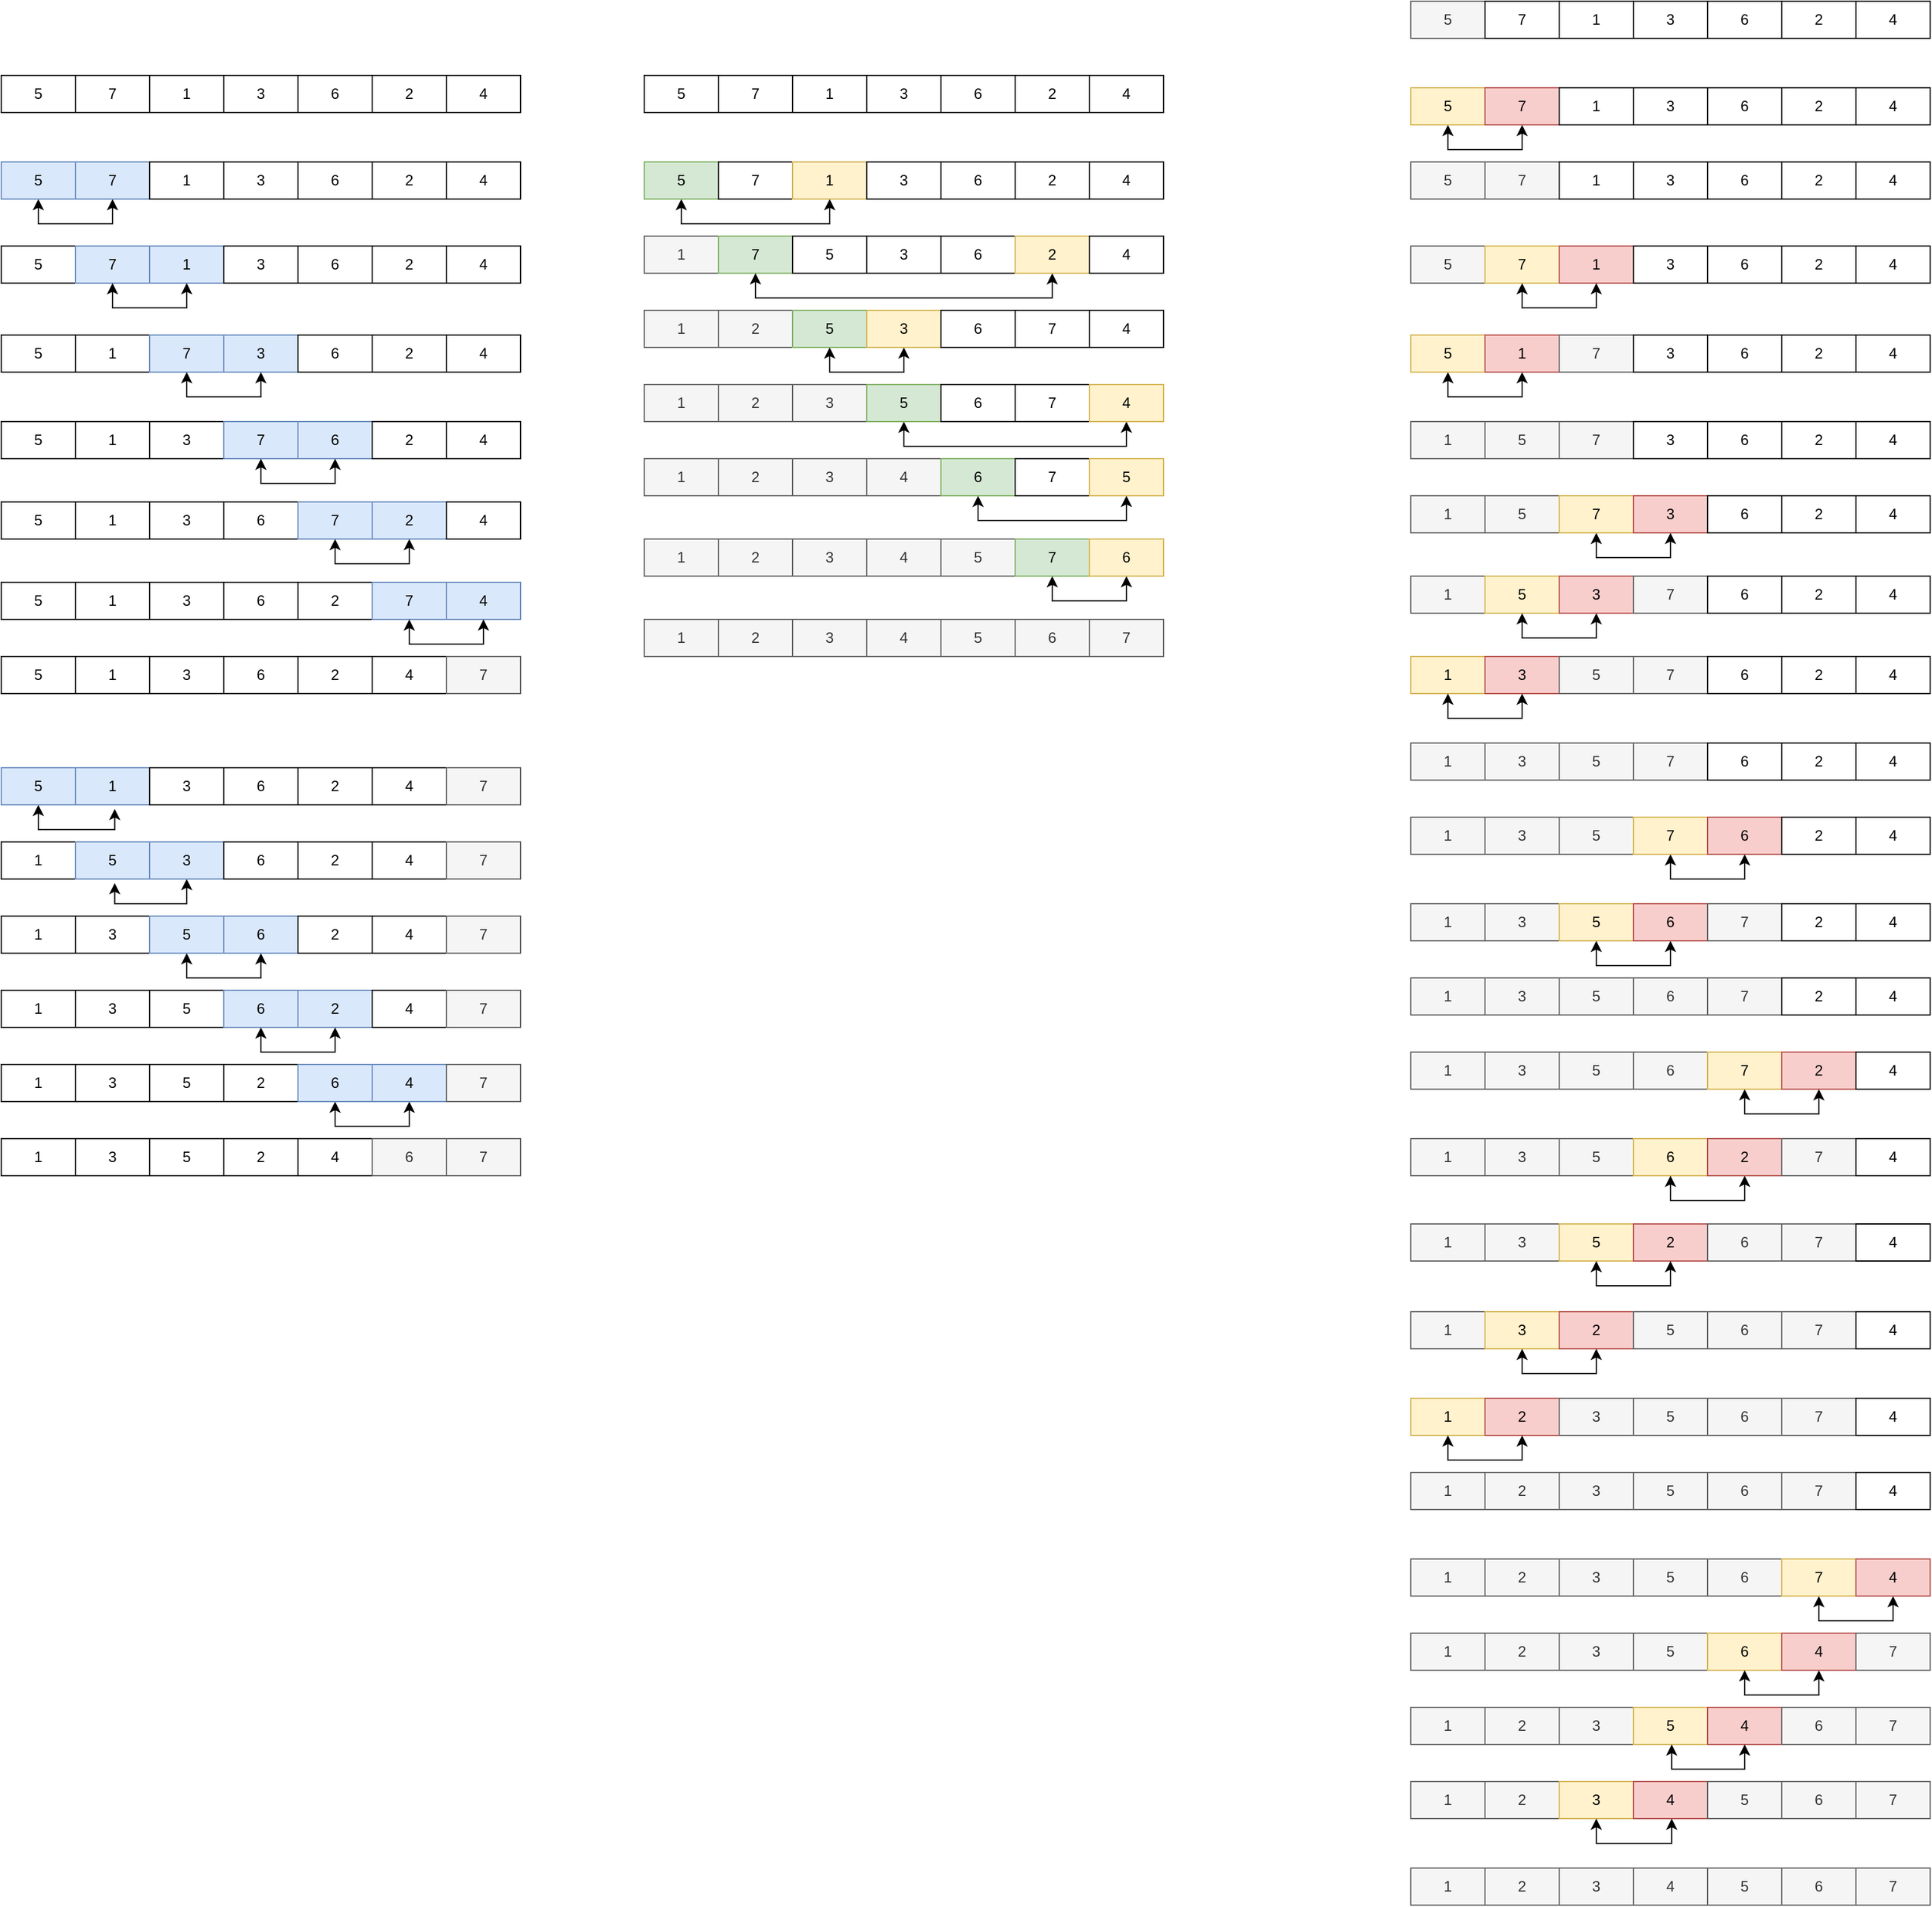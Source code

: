 <mxfile version="13.0.3" type="device"><diagram id="QJV6robxfpYzPtp8aaz5" name="第 1 页"><mxGraphModel dx="982" dy="571" grid="1" gridSize="10" guides="1" tooltips="1" connect="1" arrows="1" fold="1" page="1" pageScale="1" pageWidth="827" pageHeight="1169" math="0" shadow="0"><root><mxCell id="0"/><mxCell id="1" parent="0"/><mxCell id="HKijONQMTfWVdy37v6Ee-15" style="edgeStyle=orthogonalEdgeStyle;rounded=0;orthogonalLoop=1;jettySize=auto;html=1;entryX=0.5;entryY=1;entryDx=0;entryDy=0;exitX=0.5;exitY=1;exitDx=0;exitDy=0;startArrow=classic;startFill=1;" edge="1" parent="1" source="HKijONQMTfWVdy37v6Ee-1" target="HKijONQMTfWVdy37v6Ee-2"><mxGeometry relative="1" as="geometry"/></mxCell><mxCell id="HKijONQMTfWVdy37v6Ee-1" value="5" style="rounded=0;whiteSpace=wrap;html=1;fillColor=#dae8fc;strokeColor=#6c8ebf;" vertex="1" parent="1"><mxGeometry x="270" y="310" width="60" height="30" as="geometry"/></mxCell><mxCell id="HKijONQMTfWVdy37v6Ee-2" value="7" style="rounded=0;whiteSpace=wrap;html=1;fillColor=#dae8fc;strokeColor=#6c8ebf;" vertex="1" parent="1"><mxGeometry x="330" y="310" width="60" height="30" as="geometry"/></mxCell><mxCell id="HKijONQMTfWVdy37v6Ee-3" value="1" style="rounded=0;whiteSpace=wrap;html=1;" vertex="1" parent="1"><mxGeometry x="390" y="310" width="60" height="30" as="geometry"/></mxCell><mxCell id="HKijONQMTfWVdy37v6Ee-4" value="3" style="rounded=0;whiteSpace=wrap;html=1;" vertex="1" parent="1"><mxGeometry x="450" y="310" width="60" height="30" as="geometry"/></mxCell><mxCell id="HKijONQMTfWVdy37v6Ee-5" value="6" style="rounded=0;whiteSpace=wrap;html=1;" vertex="1" parent="1"><mxGeometry x="510" y="310" width="60" height="30" as="geometry"/></mxCell><mxCell id="HKijONQMTfWVdy37v6Ee-6" value="2" style="rounded=0;whiteSpace=wrap;html=1;" vertex="1" parent="1"><mxGeometry x="570" y="310" width="60" height="30" as="geometry"/></mxCell><mxCell id="HKijONQMTfWVdy37v6Ee-7" value="4" style="rounded=0;whiteSpace=wrap;html=1;" vertex="1" parent="1"><mxGeometry x="630" y="310" width="60" height="30" as="geometry"/></mxCell><mxCell id="HKijONQMTfWVdy37v6Ee-8" value="5" style="rounded=0;whiteSpace=wrap;html=1;" vertex="1" parent="1"><mxGeometry x="270" y="378" width="60" height="30" as="geometry"/></mxCell><mxCell id="HKijONQMTfWVdy37v6Ee-9" value="7" style="rounded=0;whiteSpace=wrap;html=1;fillColor=#dae8fc;strokeColor=#6c8ebf;" vertex="1" parent="1"><mxGeometry x="330" y="378" width="60" height="30" as="geometry"/></mxCell><mxCell id="HKijONQMTfWVdy37v6Ee-10" value="1" style="rounded=0;whiteSpace=wrap;html=1;fillColor=#dae8fc;strokeColor=#6c8ebf;" vertex="1" parent="1"><mxGeometry x="390" y="378" width="60" height="30" as="geometry"/></mxCell><mxCell id="HKijONQMTfWVdy37v6Ee-11" value="3" style="rounded=0;whiteSpace=wrap;html=1;" vertex="1" parent="1"><mxGeometry x="450" y="378" width="60" height="30" as="geometry"/></mxCell><mxCell id="HKijONQMTfWVdy37v6Ee-12" value="6" style="rounded=0;whiteSpace=wrap;html=1;" vertex="1" parent="1"><mxGeometry x="510" y="378" width="60" height="30" as="geometry"/></mxCell><mxCell id="HKijONQMTfWVdy37v6Ee-13" value="2" style="rounded=0;whiteSpace=wrap;html=1;" vertex="1" parent="1"><mxGeometry x="570" y="378" width="60" height="30" as="geometry"/></mxCell><mxCell id="HKijONQMTfWVdy37v6Ee-14" value="4" style="rounded=0;whiteSpace=wrap;html=1;" vertex="1" parent="1"><mxGeometry x="630" y="378" width="60" height="30" as="geometry"/></mxCell><mxCell id="HKijONQMTfWVdy37v6Ee-17" style="edgeStyle=orthogonalEdgeStyle;rounded=0;orthogonalLoop=1;jettySize=auto;html=1;entryX=0.5;entryY=1;entryDx=0;entryDy=0;exitX=0.5;exitY=1;exitDx=0;exitDy=0;startArrow=classic;startFill=1;" edge="1" parent="1" source="HKijONQMTfWVdy37v6Ee-9" target="HKijONQMTfWVdy37v6Ee-10"><mxGeometry relative="1" as="geometry"><mxPoint x="310" y="328" as="sourcePoint"/><mxPoint x="370" y="328" as="targetPoint"/></mxGeometry></mxCell><mxCell id="HKijONQMTfWVdy37v6Ee-18" value="5" style="rounded=0;whiteSpace=wrap;html=1;" vertex="1" parent="1"><mxGeometry x="270" y="450" width="60" height="30" as="geometry"/></mxCell><mxCell id="HKijONQMTfWVdy37v6Ee-19" value="1" style="rounded=0;whiteSpace=wrap;html=1;" vertex="1" parent="1"><mxGeometry x="330" y="450" width="60" height="30" as="geometry"/></mxCell><mxCell id="HKijONQMTfWVdy37v6Ee-20" value="7" style="rounded=0;whiteSpace=wrap;html=1;fillColor=#dae8fc;strokeColor=#6c8ebf;" vertex="1" parent="1"><mxGeometry x="390" y="450" width="60" height="30" as="geometry"/></mxCell><mxCell id="HKijONQMTfWVdy37v6Ee-21" value="3" style="rounded=0;whiteSpace=wrap;html=1;fillColor=#dae8fc;strokeColor=#6c8ebf;" vertex="1" parent="1"><mxGeometry x="450" y="450" width="60" height="30" as="geometry"/></mxCell><mxCell id="HKijONQMTfWVdy37v6Ee-22" value="6" style="rounded=0;whiteSpace=wrap;html=1;" vertex="1" parent="1"><mxGeometry x="510" y="450" width="60" height="30" as="geometry"/></mxCell><mxCell id="HKijONQMTfWVdy37v6Ee-23" value="2" style="rounded=0;whiteSpace=wrap;html=1;" vertex="1" parent="1"><mxGeometry x="570" y="450" width="60" height="30" as="geometry"/></mxCell><mxCell id="HKijONQMTfWVdy37v6Ee-24" value="4" style="rounded=0;whiteSpace=wrap;html=1;" vertex="1" parent="1"><mxGeometry x="630" y="450" width="60" height="30" as="geometry"/></mxCell><mxCell id="HKijONQMTfWVdy37v6Ee-25" style="edgeStyle=orthogonalEdgeStyle;rounded=0;orthogonalLoop=1;jettySize=auto;html=1;entryX=0.5;entryY=1;entryDx=0;entryDy=0;exitX=0.5;exitY=1;exitDx=0;exitDy=0;startArrow=classic;startFill=1;" edge="1" parent="1" source="HKijONQMTfWVdy37v6Ee-21" target="HKijONQMTfWVdy37v6Ee-20"><mxGeometry relative="1" as="geometry"><mxPoint x="310" y="400" as="sourcePoint"/><mxPoint x="370" y="400" as="targetPoint"/></mxGeometry></mxCell><mxCell id="HKijONQMTfWVdy37v6Ee-26" value="5" style="rounded=0;whiteSpace=wrap;html=1;" vertex="1" parent="1"><mxGeometry x="270" y="520" width="60" height="30" as="geometry"/></mxCell><mxCell id="HKijONQMTfWVdy37v6Ee-27" value="1" style="rounded=0;whiteSpace=wrap;html=1;" vertex="1" parent="1"><mxGeometry x="330" y="520" width="60" height="30" as="geometry"/></mxCell><mxCell id="HKijONQMTfWVdy37v6Ee-28" value="3" style="rounded=0;whiteSpace=wrap;html=1;" vertex="1" parent="1"><mxGeometry x="390" y="520" width="60" height="30" as="geometry"/></mxCell><mxCell id="HKijONQMTfWVdy37v6Ee-29" value="7" style="rounded=0;whiteSpace=wrap;html=1;fillColor=#dae8fc;strokeColor=#6c8ebf;" vertex="1" parent="1"><mxGeometry x="450" y="520" width="60" height="30" as="geometry"/></mxCell><mxCell id="HKijONQMTfWVdy37v6Ee-30" value="6" style="rounded=0;whiteSpace=wrap;html=1;fillColor=#dae8fc;strokeColor=#6c8ebf;" vertex="1" parent="1"><mxGeometry x="510" y="520" width="60" height="30" as="geometry"/></mxCell><mxCell id="HKijONQMTfWVdy37v6Ee-31" value="2" style="rounded=0;whiteSpace=wrap;html=1;" vertex="1" parent="1"><mxGeometry x="570" y="520" width="60" height="30" as="geometry"/></mxCell><mxCell id="HKijONQMTfWVdy37v6Ee-32" value="4" style="rounded=0;whiteSpace=wrap;html=1;" vertex="1" parent="1"><mxGeometry x="630" y="520" width="60" height="30" as="geometry"/></mxCell><mxCell id="HKijONQMTfWVdy37v6Ee-33" style="edgeStyle=orthogonalEdgeStyle;rounded=0;orthogonalLoop=1;jettySize=auto;html=1;entryX=0.5;entryY=1;entryDx=0;entryDy=0;exitX=0.5;exitY=1;exitDx=0;exitDy=0;startArrow=classic;startFill=1;" edge="1" parent="1" source="HKijONQMTfWVdy37v6Ee-29" target="HKijONQMTfWVdy37v6Ee-30"><mxGeometry relative="1" as="geometry"><mxPoint x="310" y="470" as="sourcePoint"/><mxPoint x="370" y="470" as="targetPoint"/></mxGeometry></mxCell><mxCell id="HKijONQMTfWVdy37v6Ee-34" value="5" style="rounded=0;whiteSpace=wrap;html=1;" vertex="1" parent="1"><mxGeometry x="270" y="585" width="60" height="30" as="geometry"/></mxCell><mxCell id="HKijONQMTfWVdy37v6Ee-35" value="1" style="rounded=0;whiteSpace=wrap;html=1;" vertex="1" parent="1"><mxGeometry x="330" y="585" width="60" height="30" as="geometry"/></mxCell><mxCell id="HKijONQMTfWVdy37v6Ee-36" value="3" style="rounded=0;whiteSpace=wrap;html=1;" vertex="1" parent="1"><mxGeometry x="390" y="585" width="60" height="30" as="geometry"/></mxCell><mxCell id="HKijONQMTfWVdy37v6Ee-37" value="6" style="rounded=0;whiteSpace=wrap;html=1;" vertex="1" parent="1"><mxGeometry x="450" y="585" width="60" height="30" as="geometry"/></mxCell><mxCell id="HKijONQMTfWVdy37v6Ee-38" value="7" style="rounded=0;whiteSpace=wrap;html=1;fillColor=#dae8fc;strokeColor=#6c8ebf;" vertex="1" parent="1"><mxGeometry x="510" y="585" width="60" height="30" as="geometry"/></mxCell><mxCell id="HKijONQMTfWVdy37v6Ee-39" value="2" style="rounded=0;whiteSpace=wrap;html=1;fillColor=#dae8fc;strokeColor=#6c8ebf;" vertex="1" parent="1"><mxGeometry x="570" y="585" width="60" height="30" as="geometry"/></mxCell><mxCell id="HKijONQMTfWVdy37v6Ee-40" value="4" style="rounded=0;whiteSpace=wrap;html=1;" vertex="1" parent="1"><mxGeometry x="630" y="585" width="60" height="30" as="geometry"/></mxCell><mxCell id="HKijONQMTfWVdy37v6Ee-41" style="edgeStyle=orthogonalEdgeStyle;rounded=0;orthogonalLoop=1;jettySize=auto;html=1;entryX=0.5;entryY=1;entryDx=0;entryDy=0;exitX=0.5;exitY=1;exitDx=0;exitDy=0;startArrow=classic;startFill=1;" edge="1" parent="1" source="HKijONQMTfWVdy37v6Ee-39" target="HKijONQMTfWVdy37v6Ee-38"><mxGeometry relative="1" as="geometry"><mxPoint x="310" y="535" as="sourcePoint"/><mxPoint x="370" y="535" as="targetPoint"/></mxGeometry></mxCell><mxCell id="HKijONQMTfWVdy37v6Ee-42" value="5" style="rounded=0;whiteSpace=wrap;html=1;" vertex="1" parent="1"><mxGeometry x="270" y="650" width="60" height="30" as="geometry"/></mxCell><mxCell id="HKijONQMTfWVdy37v6Ee-43" value="1" style="rounded=0;whiteSpace=wrap;html=1;" vertex="1" parent="1"><mxGeometry x="330" y="650" width="60" height="30" as="geometry"/></mxCell><mxCell id="HKijONQMTfWVdy37v6Ee-44" value="3" style="rounded=0;whiteSpace=wrap;html=1;" vertex="1" parent="1"><mxGeometry x="390" y="650" width="60" height="30" as="geometry"/></mxCell><mxCell id="HKijONQMTfWVdy37v6Ee-45" value="6" style="rounded=0;whiteSpace=wrap;html=1;" vertex="1" parent="1"><mxGeometry x="450" y="650" width="60" height="30" as="geometry"/></mxCell><mxCell id="HKijONQMTfWVdy37v6Ee-46" value="2" style="rounded=0;whiteSpace=wrap;html=1;" vertex="1" parent="1"><mxGeometry x="510" y="650" width="60" height="30" as="geometry"/></mxCell><mxCell id="HKijONQMTfWVdy37v6Ee-47" value="7" style="rounded=0;whiteSpace=wrap;html=1;fillColor=#dae8fc;strokeColor=#6c8ebf;" vertex="1" parent="1"><mxGeometry x="570" y="650" width="60" height="30" as="geometry"/></mxCell><mxCell id="HKijONQMTfWVdy37v6Ee-48" value="4" style="rounded=0;whiteSpace=wrap;html=1;fillColor=#dae8fc;strokeColor=#6c8ebf;" vertex="1" parent="1"><mxGeometry x="630" y="650" width="60" height="30" as="geometry"/></mxCell><mxCell id="HKijONQMTfWVdy37v6Ee-49" style="edgeStyle=orthogonalEdgeStyle;rounded=0;orthogonalLoop=1;jettySize=auto;html=1;entryX=0.5;entryY=1;entryDx=0;entryDy=0;exitX=0.5;exitY=1;exitDx=0;exitDy=0;startArrow=classic;startFill=1;" edge="1" parent="1" source="HKijONQMTfWVdy37v6Ee-47" target="HKijONQMTfWVdy37v6Ee-48"><mxGeometry relative="1" as="geometry"><mxPoint x="310" y="600" as="sourcePoint"/><mxPoint x="370" y="600" as="targetPoint"/></mxGeometry></mxCell><mxCell id="HKijONQMTfWVdy37v6Ee-50" value="5" style="rounded=0;whiteSpace=wrap;html=1;" vertex="1" parent="1"><mxGeometry x="270" y="710" width="60" height="30" as="geometry"/></mxCell><mxCell id="HKijONQMTfWVdy37v6Ee-51" value="1" style="rounded=0;whiteSpace=wrap;html=1;" vertex="1" parent="1"><mxGeometry x="330" y="710" width="60" height="30" as="geometry"/></mxCell><mxCell id="HKijONQMTfWVdy37v6Ee-52" value="3" style="rounded=0;whiteSpace=wrap;html=1;" vertex="1" parent="1"><mxGeometry x="390" y="710" width="60" height="30" as="geometry"/></mxCell><mxCell id="HKijONQMTfWVdy37v6Ee-53" value="6" style="rounded=0;whiteSpace=wrap;html=1;" vertex="1" parent="1"><mxGeometry x="450" y="710" width="60" height="30" as="geometry"/></mxCell><mxCell id="HKijONQMTfWVdy37v6Ee-54" value="2" style="rounded=0;whiteSpace=wrap;html=1;" vertex="1" parent="1"><mxGeometry x="510" y="710" width="60" height="30" as="geometry"/></mxCell><mxCell id="HKijONQMTfWVdy37v6Ee-55" value="4" style="rounded=0;whiteSpace=wrap;html=1;" vertex="1" parent="1"><mxGeometry x="570" y="710" width="60" height="30" as="geometry"/></mxCell><mxCell id="HKijONQMTfWVdy37v6Ee-56" value="7" style="rounded=0;whiteSpace=wrap;html=1;fillColor=#f5f5f5;strokeColor=#666666;fontColor=#333333;" vertex="1" parent="1"><mxGeometry x="630" y="710" width="60" height="30" as="geometry"/></mxCell><mxCell id="HKijONQMTfWVdy37v6Ee-65" style="edgeStyle=orthogonalEdgeStyle;rounded=0;orthogonalLoop=1;jettySize=auto;html=1;entryX=0.53;entryY=1.11;entryDx=0;entryDy=0;entryPerimeter=0;startArrow=classic;startFill=1;exitX=0.5;exitY=1;exitDx=0;exitDy=0;" edge="1" parent="1" source="HKijONQMTfWVdy37v6Ee-58" target="HKijONQMTfWVdy37v6Ee-59"><mxGeometry relative="1" as="geometry"/></mxCell><mxCell id="HKijONQMTfWVdy37v6Ee-58" value="5" style="rounded=0;whiteSpace=wrap;html=1;fillColor=#dae8fc;strokeColor=#6c8ebf;" vertex="1" parent="1"><mxGeometry x="270" y="800" width="60" height="30" as="geometry"/></mxCell><mxCell id="HKijONQMTfWVdy37v6Ee-59" value="1" style="rounded=0;whiteSpace=wrap;html=1;fillColor=#dae8fc;strokeColor=#6c8ebf;" vertex="1" parent="1"><mxGeometry x="330" y="800" width="60" height="30" as="geometry"/></mxCell><mxCell id="HKijONQMTfWVdy37v6Ee-60" value="3" style="rounded=0;whiteSpace=wrap;html=1;" vertex="1" parent="1"><mxGeometry x="390" y="800" width="60" height="30" as="geometry"/></mxCell><mxCell id="HKijONQMTfWVdy37v6Ee-61" value="6" style="rounded=0;whiteSpace=wrap;html=1;" vertex="1" parent="1"><mxGeometry x="450" y="800" width="60" height="30" as="geometry"/></mxCell><mxCell id="HKijONQMTfWVdy37v6Ee-62" value="2" style="rounded=0;whiteSpace=wrap;html=1;" vertex="1" parent="1"><mxGeometry x="510" y="800" width="60" height="30" as="geometry"/></mxCell><mxCell id="HKijONQMTfWVdy37v6Ee-63" value="4" style="rounded=0;whiteSpace=wrap;html=1;" vertex="1" parent="1"><mxGeometry x="570" y="800" width="60" height="30" as="geometry"/></mxCell><mxCell id="HKijONQMTfWVdy37v6Ee-64" value="7" style="rounded=0;whiteSpace=wrap;html=1;fillColor=#f5f5f5;strokeColor=#666666;fontColor=#333333;" vertex="1" parent="1"><mxGeometry x="630" y="800" width="60" height="30" as="geometry"/></mxCell><mxCell id="HKijONQMTfWVdy37v6Ee-66" style="edgeStyle=orthogonalEdgeStyle;rounded=0;orthogonalLoop=1;jettySize=auto;html=1;entryX=0.53;entryY=1.11;entryDx=0;entryDy=0;entryPerimeter=0;startArrow=classic;startFill=1;exitX=0.5;exitY=1;exitDx=0;exitDy=0;" edge="1" parent="1" source="HKijONQMTfWVdy37v6Ee-69" target="HKijONQMTfWVdy37v6Ee-68"><mxGeometry relative="1" as="geometry"/></mxCell><mxCell id="HKijONQMTfWVdy37v6Ee-67" value="1" style="rounded=0;whiteSpace=wrap;html=1;" vertex="1" parent="1"><mxGeometry x="270" y="860" width="60" height="30" as="geometry"/></mxCell><mxCell id="HKijONQMTfWVdy37v6Ee-68" value="5" style="rounded=0;whiteSpace=wrap;html=1;fillColor=#dae8fc;strokeColor=#6c8ebf;" vertex="1" parent="1"><mxGeometry x="330" y="860" width="60" height="30" as="geometry"/></mxCell><mxCell id="HKijONQMTfWVdy37v6Ee-69" value="3" style="rounded=0;whiteSpace=wrap;html=1;fillColor=#dae8fc;strokeColor=#6c8ebf;" vertex="1" parent="1"><mxGeometry x="390" y="860" width="60" height="30" as="geometry"/></mxCell><mxCell id="HKijONQMTfWVdy37v6Ee-70" value="6" style="rounded=0;whiteSpace=wrap;html=1;" vertex="1" parent="1"><mxGeometry x="450" y="860" width="60" height="30" as="geometry"/></mxCell><mxCell id="HKijONQMTfWVdy37v6Ee-71" value="2" style="rounded=0;whiteSpace=wrap;html=1;" vertex="1" parent="1"><mxGeometry x="510" y="860" width="60" height="30" as="geometry"/></mxCell><mxCell id="HKijONQMTfWVdy37v6Ee-72" value="4" style="rounded=0;whiteSpace=wrap;html=1;" vertex="1" parent="1"><mxGeometry x="570" y="860" width="60" height="30" as="geometry"/></mxCell><mxCell id="HKijONQMTfWVdy37v6Ee-73" value="7" style="rounded=0;whiteSpace=wrap;html=1;fillColor=#f5f5f5;strokeColor=#666666;fontColor=#333333;" vertex="1" parent="1"><mxGeometry x="630" y="860" width="60" height="30" as="geometry"/></mxCell><mxCell id="HKijONQMTfWVdy37v6Ee-74" style="edgeStyle=orthogonalEdgeStyle;rounded=0;orthogonalLoop=1;jettySize=auto;html=1;entryX=0.5;entryY=1;entryDx=0;entryDy=0;startArrow=classic;startFill=1;exitX=0.5;exitY=1;exitDx=0;exitDy=0;" edge="1" parent="1" source="HKijONQMTfWVdy37v6Ee-77" target="HKijONQMTfWVdy37v6Ee-78"><mxGeometry relative="1" as="geometry"/></mxCell><mxCell id="HKijONQMTfWVdy37v6Ee-75" value="1" style="rounded=0;whiteSpace=wrap;html=1;" vertex="1" parent="1"><mxGeometry x="270" y="920" width="60" height="30" as="geometry"/></mxCell><mxCell id="HKijONQMTfWVdy37v6Ee-76" value="3" style="rounded=0;whiteSpace=wrap;html=1;" vertex="1" parent="1"><mxGeometry x="330" y="920" width="60" height="30" as="geometry"/></mxCell><mxCell id="HKijONQMTfWVdy37v6Ee-77" value="5" style="rounded=0;whiteSpace=wrap;html=1;fillColor=#dae8fc;strokeColor=#6c8ebf;" vertex="1" parent="1"><mxGeometry x="390" y="920" width="60" height="30" as="geometry"/></mxCell><mxCell id="HKijONQMTfWVdy37v6Ee-78" value="6" style="rounded=0;whiteSpace=wrap;html=1;fillColor=#dae8fc;strokeColor=#6c8ebf;" vertex="1" parent="1"><mxGeometry x="450" y="920" width="60" height="30" as="geometry"/></mxCell><mxCell id="HKijONQMTfWVdy37v6Ee-79" value="2" style="rounded=0;whiteSpace=wrap;html=1;" vertex="1" parent="1"><mxGeometry x="510" y="920" width="60" height="30" as="geometry"/></mxCell><mxCell id="HKijONQMTfWVdy37v6Ee-80" value="4" style="rounded=0;whiteSpace=wrap;html=1;" vertex="1" parent="1"><mxGeometry x="570" y="920" width="60" height="30" as="geometry"/></mxCell><mxCell id="HKijONQMTfWVdy37v6Ee-81" value="7" style="rounded=0;whiteSpace=wrap;html=1;fillColor=#f5f5f5;strokeColor=#666666;fontColor=#333333;" vertex="1" parent="1"><mxGeometry x="630" y="920" width="60" height="30" as="geometry"/></mxCell><mxCell id="HKijONQMTfWVdy37v6Ee-82" style="edgeStyle=orthogonalEdgeStyle;rounded=0;orthogonalLoop=1;jettySize=auto;html=1;entryX=0.5;entryY=1;entryDx=0;entryDy=0;startArrow=classic;startFill=1;exitX=0.5;exitY=1;exitDx=0;exitDy=0;" edge="1" parent="1" source="HKijONQMTfWVdy37v6Ee-87" target="HKijONQMTfWVdy37v6Ee-86"><mxGeometry relative="1" as="geometry"/></mxCell><mxCell id="HKijONQMTfWVdy37v6Ee-83" value="1" style="rounded=0;whiteSpace=wrap;html=1;" vertex="1" parent="1"><mxGeometry x="270" y="980" width="60" height="30" as="geometry"/></mxCell><mxCell id="HKijONQMTfWVdy37v6Ee-84" value="3" style="rounded=0;whiteSpace=wrap;html=1;" vertex="1" parent="1"><mxGeometry x="330" y="980" width="60" height="30" as="geometry"/></mxCell><mxCell id="HKijONQMTfWVdy37v6Ee-85" value="5" style="rounded=0;whiteSpace=wrap;html=1;" vertex="1" parent="1"><mxGeometry x="390" y="980" width="60" height="30" as="geometry"/></mxCell><mxCell id="HKijONQMTfWVdy37v6Ee-86" value="6" style="rounded=0;whiteSpace=wrap;html=1;fillColor=#dae8fc;strokeColor=#6c8ebf;" vertex="1" parent="1"><mxGeometry x="450" y="980" width="60" height="30" as="geometry"/></mxCell><mxCell id="HKijONQMTfWVdy37v6Ee-87" value="2" style="rounded=0;whiteSpace=wrap;html=1;fillColor=#dae8fc;strokeColor=#6c8ebf;" vertex="1" parent="1"><mxGeometry x="510" y="980" width="60" height="30" as="geometry"/></mxCell><mxCell id="HKijONQMTfWVdy37v6Ee-88" value="4" style="rounded=0;whiteSpace=wrap;html=1;" vertex="1" parent="1"><mxGeometry x="570" y="980" width="60" height="30" as="geometry"/></mxCell><mxCell id="HKijONQMTfWVdy37v6Ee-89" value="7" style="rounded=0;whiteSpace=wrap;html=1;fillColor=#f5f5f5;strokeColor=#666666;fontColor=#333333;" vertex="1" parent="1"><mxGeometry x="630" y="980" width="60" height="30" as="geometry"/></mxCell><mxCell id="HKijONQMTfWVdy37v6Ee-90" style="edgeStyle=orthogonalEdgeStyle;rounded=0;orthogonalLoop=1;jettySize=auto;html=1;entryX=0.5;entryY=1;entryDx=0;entryDy=0;startArrow=classic;startFill=1;exitX=0.5;exitY=1;exitDx=0;exitDy=0;" edge="1" parent="1" source="HKijONQMTfWVdy37v6Ee-95" target="HKijONQMTfWVdy37v6Ee-96"><mxGeometry relative="1" as="geometry"/></mxCell><mxCell id="HKijONQMTfWVdy37v6Ee-91" value="1" style="rounded=0;whiteSpace=wrap;html=1;" vertex="1" parent="1"><mxGeometry x="270" y="1040" width="60" height="30" as="geometry"/></mxCell><mxCell id="HKijONQMTfWVdy37v6Ee-92" value="3" style="rounded=0;whiteSpace=wrap;html=1;" vertex="1" parent="1"><mxGeometry x="330" y="1040" width="60" height="30" as="geometry"/></mxCell><mxCell id="HKijONQMTfWVdy37v6Ee-93" value="5" style="rounded=0;whiteSpace=wrap;html=1;" vertex="1" parent="1"><mxGeometry x="390" y="1040" width="60" height="30" as="geometry"/></mxCell><mxCell id="HKijONQMTfWVdy37v6Ee-94" value="2" style="rounded=0;whiteSpace=wrap;html=1;" vertex="1" parent="1"><mxGeometry x="450" y="1040" width="60" height="30" as="geometry"/></mxCell><mxCell id="HKijONQMTfWVdy37v6Ee-95" value="6" style="rounded=0;whiteSpace=wrap;html=1;fillColor=#dae8fc;strokeColor=#6c8ebf;" vertex="1" parent="1"><mxGeometry x="510" y="1040" width="60" height="30" as="geometry"/></mxCell><mxCell id="HKijONQMTfWVdy37v6Ee-96" value="4" style="rounded=0;whiteSpace=wrap;html=1;fillColor=#dae8fc;strokeColor=#6c8ebf;" vertex="1" parent="1"><mxGeometry x="570" y="1040" width="60" height="30" as="geometry"/></mxCell><mxCell id="HKijONQMTfWVdy37v6Ee-97" value="7" style="rounded=0;whiteSpace=wrap;html=1;fillColor=#f5f5f5;strokeColor=#666666;fontColor=#333333;" vertex="1" parent="1"><mxGeometry x="630" y="1040" width="60" height="30" as="geometry"/></mxCell><mxCell id="HKijONQMTfWVdy37v6Ee-99" value="1" style="rounded=0;whiteSpace=wrap;html=1;" vertex="1" parent="1"><mxGeometry x="270" y="1100" width="60" height="30" as="geometry"/></mxCell><mxCell id="HKijONQMTfWVdy37v6Ee-100" value="3" style="rounded=0;whiteSpace=wrap;html=1;" vertex="1" parent="1"><mxGeometry x="330" y="1100" width="60" height="30" as="geometry"/></mxCell><mxCell id="HKijONQMTfWVdy37v6Ee-101" value="5" style="rounded=0;whiteSpace=wrap;html=1;" vertex="1" parent="1"><mxGeometry x="390" y="1100" width="60" height="30" as="geometry"/></mxCell><mxCell id="HKijONQMTfWVdy37v6Ee-102" value="2" style="rounded=0;whiteSpace=wrap;html=1;" vertex="1" parent="1"><mxGeometry x="450" y="1100" width="60" height="30" as="geometry"/></mxCell><mxCell id="HKijONQMTfWVdy37v6Ee-103" value="4" style="rounded=0;whiteSpace=wrap;html=1;" vertex="1" parent="1"><mxGeometry x="510" y="1100" width="60" height="30" as="geometry"/></mxCell><mxCell id="HKijONQMTfWVdy37v6Ee-104" value="6" style="rounded=0;whiteSpace=wrap;html=1;fillColor=#f5f5f5;strokeColor=#666666;fontColor=#333333;" vertex="1" parent="1"><mxGeometry x="570" y="1100" width="60" height="30" as="geometry"/></mxCell><mxCell id="HKijONQMTfWVdy37v6Ee-105" value="7" style="rounded=0;whiteSpace=wrap;html=1;fillColor=#f5f5f5;strokeColor=#666666;fontColor=#333333;" vertex="1" parent="1"><mxGeometry x="630" y="1100" width="60" height="30" as="geometry"/></mxCell><mxCell id="HKijONQMTfWVdy37v6Ee-106" value="5" style="rounded=0;whiteSpace=wrap;html=1;" vertex="1" parent="1"><mxGeometry x="270" y="240" width="60" height="30" as="geometry"/></mxCell><mxCell id="HKijONQMTfWVdy37v6Ee-107" value="7" style="rounded=0;whiteSpace=wrap;html=1;" vertex="1" parent="1"><mxGeometry x="330" y="240" width="60" height="30" as="geometry"/></mxCell><mxCell id="HKijONQMTfWVdy37v6Ee-108" value="1" style="rounded=0;whiteSpace=wrap;html=1;" vertex="1" parent="1"><mxGeometry x="390" y="240" width="60" height="30" as="geometry"/></mxCell><mxCell id="HKijONQMTfWVdy37v6Ee-109" value="3" style="rounded=0;whiteSpace=wrap;html=1;" vertex="1" parent="1"><mxGeometry x="450" y="240" width="60" height="30" as="geometry"/></mxCell><mxCell id="HKijONQMTfWVdy37v6Ee-110" value="6" style="rounded=0;whiteSpace=wrap;html=1;" vertex="1" parent="1"><mxGeometry x="510" y="240" width="60" height="30" as="geometry"/></mxCell><mxCell id="HKijONQMTfWVdy37v6Ee-111" value="2" style="rounded=0;whiteSpace=wrap;html=1;" vertex="1" parent="1"><mxGeometry x="570" y="240" width="60" height="30" as="geometry"/></mxCell><mxCell id="HKijONQMTfWVdy37v6Ee-112" value="4" style="rounded=0;whiteSpace=wrap;html=1;" vertex="1" parent="1"><mxGeometry x="630" y="240" width="60" height="30" as="geometry"/></mxCell><mxCell id="HKijONQMTfWVdy37v6Ee-113" value="5" style="rounded=0;whiteSpace=wrap;html=1;" vertex="1" parent="1"><mxGeometry x="790" y="240" width="60" height="30" as="geometry"/></mxCell><mxCell id="HKijONQMTfWVdy37v6Ee-114" value="7" style="rounded=0;whiteSpace=wrap;html=1;" vertex="1" parent="1"><mxGeometry x="850" y="240" width="60" height="30" as="geometry"/></mxCell><mxCell id="HKijONQMTfWVdy37v6Ee-115" value="1" style="rounded=0;whiteSpace=wrap;html=1;" vertex="1" parent="1"><mxGeometry x="910" y="240" width="60" height="30" as="geometry"/></mxCell><mxCell id="HKijONQMTfWVdy37v6Ee-116" value="3" style="rounded=0;whiteSpace=wrap;html=1;" vertex="1" parent="1"><mxGeometry x="970" y="240" width="60" height="30" as="geometry"/></mxCell><mxCell id="HKijONQMTfWVdy37v6Ee-117" value="6" style="rounded=0;whiteSpace=wrap;html=1;" vertex="1" parent="1"><mxGeometry x="1030" y="240" width="60" height="30" as="geometry"/></mxCell><mxCell id="HKijONQMTfWVdy37v6Ee-118" value="2" style="rounded=0;whiteSpace=wrap;html=1;" vertex="1" parent="1"><mxGeometry x="1090" y="240" width="60" height="30" as="geometry"/></mxCell><mxCell id="HKijONQMTfWVdy37v6Ee-119" value="4" style="rounded=0;whiteSpace=wrap;html=1;" vertex="1" parent="1"><mxGeometry x="1150" y="240" width="60" height="30" as="geometry"/></mxCell><mxCell id="HKijONQMTfWVdy37v6Ee-134" style="edgeStyle=orthogonalEdgeStyle;rounded=0;orthogonalLoop=1;jettySize=auto;html=1;entryX=0.5;entryY=1;entryDx=0;entryDy=0;startArrow=classic;startFill=1;exitX=0.5;exitY=1;exitDx=0;exitDy=0;" edge="1" parent="1" source="HKijONQMTfWVdy37v6Ee-120" target="HKijONQMTfWVdy37v6Ee-122"><mxGeometry relative="1" as="geometry"/></mxCell><mxCell id="HKijONQMTfWVdy37v6Ee-120" value="5" style="rounded=0;whiteSpace=wrap;html=1;fillColor=#d5e8d4;strokeColor=#82b366;" vertex="1" parent="1"><mxGeometry x="790" y="310" width="60" height="30" as="geometry"/></mxCell><mxCell id="HKijONQMTfWVdy37v6Ee-121" value="7" style="rounded=0;whiteSpace=wrap;html=1;" vertex="1" parent="1"><mxGeometry x="850" y="310" width="60" height="30" as="geometry"/></mxCell><mxCell id="HKijONQMTfWVdy37v6Ee-122" value="1" style="rounded=0;whiteSpace=wrap;html=1;fillColor=#fff2cc;strokeColor=#d6b656;" vertex="1" parent="1"><mxGeometry x="910" y="310" width="60" height="30" as="geometry"/></mxCell><mxCell id="HKijONQMTfWVdy37v6Ee-123" value="3" style="rounded=0;whiteSpace=wrap;html=1;" vertex="1" parent="1"><mxGeometry x="970" y="310" width="60" height="30" as="geometry"/></mxCell><mxCell id="HKijONQMTfWVdy37v6Ee-124" value="6" style="rounded=0;whiteSpace=wrap;html=1;" vertex="1" parent="1"><mxGeometry x="1030" y="310" width="60" height="30" as="geometry"/></mxCell><mxCell id="HKijONQMTfWVdy37v6Ee-125" value="2" style="rounded=0;whiteSpace=wrap;html=1;" vertex="1" parent="1"><mxGeometry x="1090" y="310" width="60" height="30" as="geometry"/></mxCell><mxCell id="HKijONQMTfWVdy37v6Ee-126" value="4" style="rounded=0;whiteSpace=wrap;html=1;" vertex="1" parent="1"><mxGeometry x="1150" y="310" width="60" height="30" as="geometry"/></mxCell><mxCell id="HKijONQMTfWVdy37v6Ee-127" value="1" style="rounded=0;whiteSpace=wrap;html=1;fillColor=#f5f5f5;strokeColor=#666666;fontColor=#333333;" vertex="1" parent="1"><mxGeometry x="790" y="370" width="60" height="30" as="geometry"/></mxCell><mxCell id="HKijONQMTfWVdy37v6Ee-135" style="edgeStyle=orthogonalEdgeStyle;rounded=0;orthogonalLoop=1;jettySize=auto;html=1;entryX=0.5;entryY=1;entryDx=0;entryDy=0;startArrow=classic;startFill=1;exitX=0.5;exitY=1;exitDx=0;exitDy=0;" edge="1" parent="1" source="HKijONQMTfWVdy37v6Ee-128" target="HKijONQMTfWVdy37v6Ee-132"><mxGeometry relative="1" as="geometry"/></mxCell><mxCell id="HKijONQMTfWVdy37v6Ee-128" value="7" style="rounded=0;whiteSpace=wrap;html=1;fillColor=#d5e8d4;strokeColor=#82b366;" vertex="1" parent="1"><mxGeometry x="850" y="370" width="60" height="30" as="geometry"/></mxCell><mxCell id="HKijONQMTfWVdy37v6Ee-129" value="5" style="rounded=0;whiteSpace=wrap;html=1;" vertex="1" parent="1"><mxGeometry x="910" y="370" width="60" height="30" as="geometry"/></mxCell><mxCell id="HKijONQMTfWVdy37v6Ee-130" value="3" style="rounded=0;whiteSpace=wrap;html=1;" vertex="1" parent="1"><mxGeometry x="970" y="370" width="60" height="30" as="geometry"/></mxCell><mxCell id="HKijONQMTfWVdy37v6Ee-131" value="6" style="rounded=0;whiteSpace=wrap;html=1;" vertex="1" parent="1"><mxGeometry x="1030" y="370" width="60" height="30" as="geometry"/></mxCell><mxCell id="HKijONQMTfWVdy37v6Ee-132" value="2" style="rounded=0;whiteSpace=wrap;html=1;fillColor=#fff2cc;strokeColor=#d6b656;" vertex="1" parent="1"><mxGeometry x="1090" y="370" width="60" height="30" as="geometry"/></mxCell><mxCell id="HKijONQMTfWVdy37v6Ee-133" value="4" style="rounded=0;whiteSpace=wrap;html=1;" vertex="1" parent="1"><mxGeometry x="1150" y="370" width="60" height="30" as="geometry"/></mxCell><mxCell id="HKijONQMTfWVdy37v6Ee-136" value="1" style="rounded=0;whiteSpace=wrap;html=1;fillColor=#f5f5f5;strokeColor=#666666;fontColor=#333333;" vertex="1" parent="1"><mxGeometry x="790" y="430" width="60" height="30" as="geometry"/></mxCell><mxCell id="HKijONQMTfWVdy37v6Ee-137" style="edgeStyle=orthogonalEdgeStyle;rounded=0;orthogonalLoop=1;jettySize=auto;html=1;entryX=0.5;entryY=1;entryDx=0;entryDy=0;startArrow=classic;startFill=1;exitX=0.5;exitY=1;exitDx=0;exitDy=0;" edge="1" parent="1" source="HKijONQMTfWVdy37v6Ee-139" target="HKijONQMTfWVdy37v6Ee-140"><mxGeometry relative="1" as="geometry"/></mxCell><mxCell id="HKijONQMTfWVdy37v6Ee-138" value="2" style="rounded=0;whiteSpace=wrap;html=1;fillColor=#f5f5f5;strokeColor=#666666;fontColor=#333333;" vertex="1" parent="1"><mxGeometry x="850" y="430" width="60" height="30" as="geometry"/></mxCell><mxCell id="HKijONQMTfWVdy37v6Ee-139" value="5" style="rounded=0;whiteSpace=wrap;html=1;fillColor=#d5e8d4;strokeColor=#82b366;" vertex="1" parent="1"><mxGeometry x="910" y="430" width="60" height="30" as="geometry"/></mxCell><mxCell id="HKijONQMTfWVdy37v6Ee-140" value="3" style="rounded=0;whiteSpace=wrap;html=1;fillColor=#fff2cc;strokeColor=#d6b656;" vertex="1" parent="1"><mxGeometry x="970" y="430" width="60" height="30" as="geometry"/></mxCell><mxCell id="HKijONQMTfWVdy37v6Ee-141" value="6" style="rounded=0;whiteSpace=wrap;html=1;" vertex="1" parent="1"><mxGeometry x="1030" y="430" width="60" height="30" as="geometry"/></mxCell><mxCell id="HKijONQMTfWVdy37v6Ee-142" value="7" style="rounded=0;whiteSpace=wrap;html=1;" vertex="1" parent="1"><mxGeometry x="1090" y="430" width="60" height="30" as="geometry"/></mxCell><mxCell id="HKijONQMTfWVdy37v6Ee-143" value="4" style="rounded=0;whiteSpace=wrap;html=1;" vertex="1" parent="1"><mxGeometry x="1150" y="430" width="60" height="30" as="geometry"/></mxCell><mxCell id="HKijONQMTfWVdy37v6Ee-152" value="1" style="rounded=0;whiteSpace=wrap;html=1;fillColor=#f5f5f5;strokeColor=#666666;fontColor=#333333;" vertex="1" parent="1"><mxGeometry x="790" y="490" width="60" height="30" as="geometry"/></mxCell><mxCell id="HKijONQMTfWVdy37v6Ee-153" style="edgeStyle=orthogonalEdgeStyle;rounded=0;orthogonalLoop=1;jettySize=auto;html=1;entryX=0.5;entryY=1;entryDx=0;entryDy=0;startArrow=classic;startFill=1;exitX=0.5;exitY=1;exitDx=0;exitDy=0;" edge="1" parent="1" source="HKijONQMTfWVdy37v6Ee-159" target="HKijONQMTfWVdy37v6Ee-156"><mxGeometry relative="1" as="geometry"/></mxCell><mxCell id="HKijONQMTfWVdy37v6Ee-154" value="2" style="rounded=0;whiteSpace=wrap;html=1;fillColor=#f5f5f5;strokeColor=#666666;fontColor=#333333;" vertex="1" parent="1"><mxGeometry x="850" y="490" width="60" height="30" as="geometry"/></mxCell><mxCell id="HKijONQMTfWVdy37v6Ee-155" value="3" style="rounded=0;whiteSpace=wrap;html=1;fillColor=#f5f5f5;strokeColor=#666666;fontColor=#333333;" vertex="1" parent="1"><mxGeometry x="910" y="490" width="60" height="30" as="geometry"/></mxCell><mxCell id="HKijONQMTfWVdy37v6Ee-156" value="5" style="rounded=0;whiteSpace=wrap;html=1;fillColor=#d5e8d4;strokeColor=#82b366;" vertex="1" parent="1"><mxGeometry x="970" y="490" width="60" height="30" as="geometry"/></mxCell><mxCell id="HKijONQMTfWVdy37v6Ee-157" value="6" style="rounded=0;whiteSpace=wrap;html=1;" vertex="1" parent="1"><mxGeometry x="1030" y="490" width="60" height="30" as="geometry"/></mxCell><mxCell id="HKijONQMTfWVdy37v6Ee-158" value="7" style="rounded=0;whiteSpace=wrap;html=1;" vertex="1" parent="1"><mxGeometry x="1090" y="490" width="60" height="30" as="geometry"/></mxCell><mxCell id="HKijONQMTfWVdy37v6Ee-159" value="4" style="rounded=0;whiteSpace=wrap;html=1;fillColor=#fff2cc;strokeColor=#d6b656;" vertex="1" parent="1"><mxGeometry x="1150" y="490" width="60" height="30" as="geometry"/></mxCell><mxCell id="HKijONQMTfWVdy37v6Ee-160" value="1" style="rounded=0;whiteSpace=wrap;html=1;fillColor=#f5f5f5;strokeColor=#666666;fontColor=#333333;" vertex="1" parent="1"><mxGeometry x="790" y="550" width="60" height="30" as="geometry"/></mxCell><mxCell id="HKijONQMTfWVdy37v6Ee-161" style="edgeStyle=orthogonalEdgeStyle;rounded=0;orthogonalLoop=1;jettySize=auto;html=1;entryX=0.5;entryY=1;entryDx=0;entryDy=0;startArrow=classic;startFill=1;exitX=0.5;exitY=1;exitDx=0;exitDy=0;" edge="1" parent="1" source="HKijONQMTfWVdy37v6Ee-167" target="HKijONQMTfWVdy37v6Ee-165"><mxGeometry relative="1" as="geometry"/></mxCell><mxCell id="HKijONQMTfWVdy37v6Ee-162" value="2" style="rounded=0;whiteSpace=wrap;html=1;fillColor=#f5f5f5;strokeColor=#666666;fontColor=#333333;" vertex="1" parent="1"><mxGeometry x="850" y="550" width="60" height="30" as="geometry"/></mxCell><mxCell id="HKijONQMTfWVdy37v6Ee-163" value="3" style="rounded=0;whiteSpace=wrap;html=1;fillColor=#f5f5f5;strokeColor=#666666;fontColor=#333333;" vertex="1" parent="1"><mxGeometry x="910" y="550" width="60" height="30" as="geometry"/></mxCell><mxCell id="HKijONQMTfWVdy37v6Ee-164" value="4" style="rounded=0;whiteSpace=wrap;html=1;fillColor=#f5f5f5;strokeColor=#666666;fontColor=#333333;" vertex="1" parent="1"><mxGeometry x="970" y="550" width="60" height="30" as="geometry"/></mxCell><mxCell id="HKijONQMTfWVdy37v6Ee-165" value="6" style="rounded=0;whiteSpace=wrap;html=1;fillColor=#d5e8d4;strokeColor=#82b366;" vertex="1" parent="1"><mxGeometry x="1030" y="550" width="60" height="30" as="geometry"/></mxCell><mxCell id="HKijONQMTfWVdy37v6Ee-166" value="7" style="rounded=0;whiteSpace=wrap;html=1;" vertex="1" parent="1"><mxGeometry x="1090" y="550" width="60" height="30" as="geometry"/></mxCell><mxCell id="HKijONQMTfWVdy37v6Ee-167" value="5" style="rounded=0;whiteSpace=wrap;html=1;fillColor=#fff2cc;strokeColor=#d6b656;" vertex="1" parent="1"><mxGeometry x="1150" y="550" width="60" height="30" as="geometry"/></mxCell><mxCell id="HKijONQMTfWVdy37v6Ee-168" value="1" style="rounded=0;whiteSpace=wrap;html=1;fillColor=#f5f5f5;strokeColor=#666666;fontColor=#333333;" vertex="1" parent="1"><mxGeometry x="790" y="615" width="60" height="30" as="geometry"/></mxCell><mxCell id="HKijONQMTfWVdy37v6Ee-169" style="edgeStyle=orthogonalEdgeStyle;rounded=0;orthogonalLoop=1;jettySize=auto;html=1;entryX=0.5;entryY=1;entryDx=0;entryDy=0;startArrow=classic;startFill=1;exitX=0.5;exitY=1;exitDx=0;exitDy=0;" edge="1" parent="1" source="HKijONQMTfWVdy37v6Ee-175" target="HKijONQMTfWVdy37v6Ee-174"><mxGeometry relative="1" as="geometry"/></mxCell><mxCell id="HKijONQMTfWVdy37v6Ee-170" value="2" style="rounded=0;whiteSpace=wrap;html=1;fillColor=#f5f5f5;strokeColor=#666666;fontColor=#333333;" vertex="1" parent="1"><mxGeometry x="850" y="615" width="60" height="30" as="geometry"/></mxCell><mxCell id="HKijONQMTfWVdy37v6Ee-171" value="3" style="rounded=0;whiteSpace=wrap;html=1;fillColor=#f5f5f5;strokeColor=#666666;fontColor=#333333;" vertex="1" parent="1"><mxGeometry x="910" y="615" width="60" height="30" as="geometry"/></mxCell><mxCell id="HKijONQMTfWVdy37v6Ee-172" value="4" style="rounded=0;whiteSpace=wrap;html=1;fillColor=#f5f5f5;strokeColor=#666666;fontColor=#333333;" vertex="1" parent="1"><mxGeometry x="970" y="615" width="60" height="30" as="geometry"/></mxCell><mxCell id="HKijONQMTfWVdy37v6Ee-173" value="5" style="rounded=0;whiteSpace=wrap;html=1;fillColor=#f5f5f5;strokeColor=#666666;fontColor=#333333;" vertex="1" parent="1"><mxGeometry x="1030" y="615" width="60" height="30" as="geometry"/></mxCell><mxCell id="HKijONQMTfWVdy37v6Ee-174" value="7" style="rounded=0;whiteSpace=wrap;html=1;fillColor=#d5e8d4;strokeColor=#82b366;" vertex="1" parent="1"><mxGeometry x="1090" y="615" width="60" height="30" as="geometry"/></mxCell><mxCell id="HKijONQMTfWVdy37v6Ee-175" value="6" style="rounded=0;whiteSpace=wrap;html=1;fillColor=#fff2cc;strokeColor=#d6b656;" vertex="1" parent="1"><mxGeometry x="1150" y="615" width="60" height="30" as="geometry"/></mxCell><mxCell id="HKijONQMTfWVdy37v6Ee-176" value="1" style="rounded=0;whiteSpace=wrap;html=1;fillColor=#f5f5f5;strokeColor=#666666;fontColor=#333333;" vertex="1" parent="1"><mxGeometry x="790" y="680" width="60" height="30" as="geometry"/></mxCell><mxCell id="HKijONQMTfWVdy37v6Ee-178" value="2" style="rounded=0;whiteSpace=wrap;html=1;fillColor=#f5f5f5;strokeColor=#666666;fontColor=#333333;" vertex="1" parent="1"><mxGeometry x="850" y="680" width="60" height="30" as="geometry"/></mxCell><mxCell id="HKijONQMTfWVdy37v6Ee-179" value="3" style="rounded=0;whiteSpace=wrap;html=1;fillColor=#f5f5f5;strokeColor=#666666;fontColor=#333333;" vertex="1" parent="1"><mxGeometry x="910" y="680" width="60" height="30" as="geometry"/></mxCell><mxCell id="HKijONQMTfWVdy37v6Ee-180" value="4" style="rounded=0;whiteSpace=wrap;html=1;fillColor=#f5f5f5;strokeColor=#666666;fontColor=#333333;" vertex="1" parent="1"><mxGeometry x="970" y="680" width="60" height="30" as="geometry"/></mxCell><mxCell id="HKijONQMTfWVdy37v6Ee-181" value="5" style="rounded=0;whiteSpace=wrap;html=1;fillColor=#f5f5f5;strokeColor=#666666;fontColor=#333333;" vertex="1" parent="1"><mxGeometry x="1030" y="680" width="60" height="30" as="geometry"/></mxCell><mxCell id="HKijONQMTfWVdy37v6Ee-182" value="6" style="rounded=0;whiteSpace=wrap;html=1;fillColor=#f5f5f5;strokeColor=#666666;fontColor=#333333;" vertex="1" parent="1"><mxGeometry x="1090" y="680" width="60" height="30" as="geometry"/></mxCell><mxCell id="HKijONQMTfWVdy37v6Ee-183" value="7" style="rounded=0;whiteSpace=wrap;html=1;fillColor=#f5f5f5;strokeColor=#666666;fontColor=#333333;" vertex="1" parent="1"><mxGeometry x="1150" y="680" width="60" height="30" as="geometry"/></mxCell><mxCell id="HKijONQMTfWVdy37v6Ee-184" value="5" style="rounded=0;whiteSpace=wrap;html=1;fillColor=#f5f5f5;strokeColor=#666666;fontColor=#333333;" vertex="1" parent="1"><mxGeometry x="1410" y="180" width="60" height="30" as="geometry"/></mxCell><mxCell id="HKijONQMTfWVdy37v6Ee-185" value="7" style="rounded=0;whiteSpace=wrap;html=1;" vertex="1" parent="1"><mxGeometry x="1470" y="180" width="60" height="30" as="geometry"/></mxCell><mxCell id="HKijONQMTfWVdy37v6Ee-186" value="1" style="rounded=0;whiteSpace=wrap;html=1;" vertex="1" parent="1"><mxGeometry x="1530" y="180" width="60" height="30" as="geometry"/></mxCell><mxCell id="HKijONQMTfWVdy37v6Ee-187" value="3" style="rounded=0;whiteSpace=wrap;html=1;" vertex="1" parent="1"><mxGeometry x="1590" y="180" width="60" height="30" as="geometry"/></mxCell><mxCell id="HKijONQMTfWVdy37v6Ee-188" value="6" style="rounded=0;whiteSpace=wrap;html=1;" vertex="1" parent="1"><mxGeometry x="1650" y="180" width="60" height="30" as="geometry"/></mxCell><mxCell id="HKijONQMTfWVdy37v6Ee-189" value="2" style="rounded=0;whiteSpace=wrap;html=1;" vertex="1" parent="1"><mxGeometry x="1710" y="180" width="60" height="30" as="geometry"/></mxCell><mxCell id="HKijONQMTfWVdy37v6Ee-190" value="4" style="rounded=0;whiteSpace=wrap;html=1;" vertex="1" parent="1"><mxGeometry x="1770" y="180" width="60" height="30" as="geometry"/></mxCell><mxCell id="HKijONQMTfWVdy37v6Ee-198" style="edgeStyle=orthogonalEdgeStyle;rounded=0;orthogonalLoop=1;jettySize=auto;html=1;entryX=0.5;entryY=1;entryDx=0;entryDy=0;startArrow=classic;startFill=1;exitX=0.5;exitY=1;exitDx=0;exitDy=0;" edge="1" parent="1" source="HKijONQMTfWVdy37v6Ee-191" target="HKijONQMTfWVdy37v6Ee-192"><mxGeometry relative="1" as="geometry"/></mxCell><mxCell id="HKijONQMTfWVdy37v6Ee-191" value="5" style="rounded=0;whiteSpace=wrap;html=1;fillColor=#fff2cc;strokeColor=#d6b656;" vertex="1" parent="1"><mxGeometry x="1410" y="250" width="60" height="30" as="geometry"/></mxCell><mxCell id="HKijONQMTfWVdy37v6Ee-192" value="7" style="rounded=0;whiteSpace=wrap;html=1;fillColor=#f8cecc;strokeColor=#b85450;" vertex="1" parent="1"><mxGeometry x="1470" y="250" width="60" height="30" as="geometry"/></mxCell><mxCell id="HKijONQMTfWVdy37v6Ee-193" value="1" style="rounded=0;whiteSpace=wrap;html=1;" vertex="1" parent="1"><mxGeometry x="1530" y="250" width="60" height="30" as="geometry"/></mxCell><mxCell id="HKijONQMTfWVdy37v6Ee-194" value="3" style="rounded=0;whiteSpace=wrap;html=1;" vertex="1" parent="1"><mxGeometry x="1590" y="250" width="60" height="30" as="geometry"/></mxCell><mxCell id="HKijONQMTfWVdy37v6Ee-195" value="6" style="rounded=0;whiteSpace=wrap;html=1;" vertex="1" parent="1"><mxGeometry x="1650" y="250" width="60" height="30" as="geometry"/></mxCell><mxCell id="HKijONQMTfWVdy37v6Ee-196" value="2" style="rounded=0;whiteSpace=wrap;html=1;" vertex="1" parent="1"><mxGeometry x="1710" y="250" width="60" height="30" as="geometry"/></mxCell><mxCell id="HKijONQMTfWVdy37v6Ee-197" value="4" style="rounded=0;whiteSpace=wrap;html=1;" vertex="1" parent="1"><mxGeometry x="1770" y="250" width="60" height="30" as="geometry"/></mxCell><mxCell id="HKijONQMTfWVdy37v6Ee-199" style="edgeStyle=orthogonalEdgeStyle;rounded=0;orthogonalLoop=1;jettySize=auto;html=1;entryX=0.5;entryY=1;entryDx=0;entryDy=0;startArrow=classic;startFill=1;exitX=0.5;exitY=1;exitDx=0;exitDy=0;" edge="1" parent="1" source="HKijONQMTfWVdy37v6Ee-202" target="HKijONQMTfWVdy37v6Ee-201"><mxGeometry relative="1" as="geometry"/></mxCell><mxCell id="HKijONQMTfWVdy37v6Ee-200" value="5" style="rounded=0;whiteSpace=wrap;html=1;fillColor=#f5f5f5;strokeColor=#666666;fontColor=#333333;" vertex="1" parent="1"><mxGeometry x="1410" y="378" width="60" height="30" as="geometry"/></mxCell><mxCell id="HKijONQMTfWVdy37v6Ee-201" value="7" style="rounded=0;whiteSpace=wrap;html=1;fillColor=#fff2cc;strokeColor=#d6b656;" vertex="1" parent="1"><mxGeometry x="1470" y="378" width="60" height="30" as="geometry"/></mxCell><mxCell id="HKijONQMTfWVdy37v6Ee-202" value="1" style="rounded=0;whiteSpace=wrap;html=1;fillColor=#f8cecc;strokeColor=#b85450;" vertex="1" parent="1"><mxGeometry x="1530" y="378" width="60" height="30" as="geometry"/></mxCell><mxCell id="HKijONQMTfWVdy37v6Ee-203" value="3" style="rounded=0;whiteSpace=wrap;html=1;" vertex="1" parent="1"><mxGeometry x="1590" y="378" width="60" height="30" as="geometry"/></mxCell><mxCell id="HKijONQMTfWVdy37v6Ee-204" value="6" style="rounded=0;whiteSpace=wrap;html=1;" vertex="1" parent="1"><mxGeometry x="1650" y="378" width="60" height="30" as="geometry"/></mxCell><mxCell id="HKijONQMTfWVdy37v6Ee-205" value="2" style="rounded=0;whiteSpace=wrap;html=1;" vertex="1" parent="1"><mxGeometry x="1710" y="378" width="60" height="30" as="geometry"/></mxCell><mxCell id="HKijONQMTfWVdy37v6Ee-206" value="4" style="rounded=0;whiteSpace=wrap;html=1;" vertex="1" parent="1"><mxGeometry x="1770" y="378" width="60" height="30" as="geometry"/></mxCell><mxCell id="HKijONQMTfWVdy37v6Ee-207" style="edgeStyle=orthogonalEdgeStyle;rounded=0;orthogonalLoop=1;jettySize=auto;html=1;entryX=0.5;entryY=1;entryDx=0;entryDy=0;startArrow=classic;startFill=1;exitX=0.5;exitY=1;exitDx=0;exitDy=0;" edge="1" parent="1" source="HKijONQMTfWVdy37v6Ee-208" target="HKijONQMTfWVdy37v6Ee-209"><mxGeometry relative="1" as="geometry"/></mxCell><mxCell id="HKijONQMTfWVdy37v6Ee-208" value="5" style="rounded=0;whiteSpace=wrap;html=1;fillColor=#fff2cc;strokeColor=#d6b656;" vertex="1" parent="1"><mxGeometry x="1410" y="450" width="60" height="30" as="geometry"/></mxCell><mxCell id="HKijONQMTfWVdy37v6Ee-209" value="1" style="rounded=0;whiteSpace=wrap;html=1;fillColor=#f8cecc;strokeColor=#b85450;" vertex="1" parent="1"><mxGeometry x="1470" y="450" width="60" height="30" as="geometry"/></mxCell><mxCell id="HKijONQMTfWVdy37v6Ee-210" value="7" style="rounded=0;whiteSpace=wrap;html=1;fillColor=#f5f5f5;strokeColor=#666666;fontColor=#333333;" vertex="1" parent="1"><mxGeometry x="1530" y="450" width="60" height="30" as="geometry"/></mxCell><mxCell id="HKijONQMTfWVdy37v6Ee-211" value="3" style="rounded=0;whiteSpace=wrap;html=1;" vertex="1" parent="1"><mxGeometry x="1590" y="450" width="60" height="30" as="geometry"/></mxCell><mxCell id="HKijONQMTfWVdy37v6Ee-212" value="6" style="rounded=0;whiteSpace=wrap;html=1;" vertex="1" parent="1"><mxGeometry x="1650" y="450" width="60" height="30" as="geometry"/></mxCell><mxCell id="HKijONQMTfWVdy37v6Ee-213" value="2" style="rounded=0;whiteSpace=wrap;html=1;" vertex="1" parent="1"><mxGeometry x="1710" y="450" width="60" height="30" as="geometry"/></mxCell><mxCell id="HKijONQMTfWVdy37v6Ee-214" value="4" style="rounded=0;whiteSpace=wrap;html=1;" vertex="1" parent="1"><mxGeometry x="1770" y="450" width="60" height="30" as="geometry"/></mxCell><mxCell id="HKijONQMTfWVdy37v6Ee-216" value="1" style="rounded=0;whiteSpace=wrap;html=1;fillColor=#f5f5f5;strokeColor=#666666;fontColor=#333333;" vertex="1" parent="1"><mxGeometry x="1410" y="520" width="60" height="30" as="geometry"/></mxCell><mxCell id="HKijONQMTfWVdy37v6Ee-217" value="5" style="rounded=0;whiteSpace=wrap;html=1;fillColor=#f5f5f5;strokeColor=#666666;fontColor=#333333;" vertex="1" parent="1"><mxGeometry x="1470" y="520" width="60" height="30" as="geometry"/></mxCell><mxCell id="HKijONQMTfWVdy37v6Ee-218" value="7" style="rounded=0;whiteSpace=wrap;html=1;fillColor=#f5f5f5;strokeColor=#666666;fontColor=#333333;" vertex="1" parent="1"><mxGeometry x="1530" y="520" width="60" height="30" as="geometry"/></mxCell><mxCell id="HKijONQMTfWVdy37v6Ee-219" value="3" style="rounded=0;whiteSpace=wrap;html=1;" vertex="1" parent="1"><mxGeometry x="1590" y="520" width="60" height="30" as="geometry"/></mxCell><mxCell id="HKijONQMTfWVdy37v6Ee-220" value="6" style="rounded=0;whiteSpace=wrap;html=1;" vertex="1" parent="1"><mxGeometry x="1650" y="520" width="60" height="30" as="geometry"/></mxCell><mxCell id="HKijONQMTfWVdy37v6Ee-221" value="2" style="rounded=0;whiteSpace=wrap;html=1;" vertex="1" parent="1"><mxGeometry x="1710" y="520" width="60" height="30" as="geometry"/></mxCell><mxCell id="HKijONQMTfWVdy37v6Ee-222" value="4" style="rounded=0;whiteSpace=wrap;html=1;" vertex="1" parent="1"><mxGeometry x="1770" y="520" width="60" height="30" as="geometry"/></mxCell><mxCell id="HKijONQMTfWVdy37v6Ee-223" value="1" style="rounded=0;whiteSpace=wrap;html=1;fillColor=#f5f5f5;strokeColor=#666666;fontColor=#333333;" vertex="1" parent="1"><mxGeometry x="1410" y="580" width="60" height="30" as="geometry"/></mxCell><mxCell id="HKijONQMTfWVdy37v6Ee-224" value="5" style="rounded=0;whiteSpace=wrap;html=1;fillColor=#f5f5f5;strokeColor=#666666;fontColor=#333333;" vertex="1" parent="1"><mxGeometry x="1470" y="580" width="60" height="30" as="geometry"/></mxCell><mxCell id="HKijONQMTfWVdy37v6Ee-230" style="edgeStyle=orthogonalEdgeStyle;rounded=0;orthogonalLoop=1;jettySize=auto;html=1;entryX=0.5;entryY=1;entryDx=0;entryDy=0;startArrow=classic;startFill=1;exitX=0.5;exitY=1;exitDx=0;exitDy=0;" edge="1" parent="1" source="HKijONQMTfWVdy37v6Ee-225" target="HKijONQMTfWVdy37v6Ee-226"><mxGeometry relative="1" as="geometry"/></mxCell><mxCell id="HKijONQMTfWVdy37v6Ee-225" value="7" style="rounded=0;whiteSpace=wrap;html=1;fillColor=#fff2cc;strokeColor=#d6b656;" vertex="1" parent="1"><mxGeometry x="1530" y="580" width="60" height="30" as="geometry"/></mxCell><mxCell id="HKijONQMTfWVdy37v6Ee-226" value="3" style="rounded=0;whiteSpace=wrap;html=1;fillColor=#f8cecc;strokeColor=#b85450;" vertex="1" parent="1"><mxGeometry x="1590" y="580" width="60" height="30" as="geometry"/></mxCell><mxCell id="HKijONQMTfWVdy37v6Ee-227" value="6" style="rounded=0;whiteSpace=wrap;html=1;" vertex="1" parent="1"><mxGeometry x="1650" y="580" width="60" height="30" as="geometry"/></mxCell><mxCell id="HKijONQMTfWVdy37v6Ee-228" value="2" style="rounded=0;whiteSpace=wrap;html=1;" vertex="1" parent="1"><mxGeometry x="1710" y="580" width="60" height="30" as="geometry"/></mxCell><mxCell id="HKijONQMTfWVdy37v6Ee-229" value="4" style="rounded=0;whiteSpace=wrap;html=1;" vertex="1" parent="1"><mxGeometry x="1770" y="580" width="60" height="30" as="geometry"/></mxCell><mxCell id="HKijONQMTfWVdy37v6Ee-231" value="1" style="rounded=0;whiteSpace=wrap;html=1;fillColor=#f5f5f5;strokeColor=#666666;fontColor=#333333;" vertex="1" parent="1"><mxGeometry x="1410" y="645" width="60" height="30" as="geometry"/></mxCell><mxCell id="HKijONQMTfWVdy37v6Ee-232" value="5" style="rounded=0;whiteSpace=wrap;html=1;fillColor=#fff2cc;strokeColor=#d6b656;" vertex="1" parent="1"><mxGeometry x="1470" y="645" width="60" height="30" as="geometry"/></mxCell><mxCell id="HKijONQMTfWVdy37v6Ee-233" style="edgeStyle=orthogonalEdgeStyle;rounded=0;orthogonalLoop=1;jettySize=auto;html=1;entryX=0.5;entryY=1;entryDx=0;entryDy=0;startArrow=classic;startFill=1;exitX=0.5;exitY=1;exitDx=0;exitDy=0;" edge="1" parent="1" source="HKijONQMTfWVdy37v6Ee-234" target="HKijONQMTfWVdy37v6Ee-232"><mxGeometry relative="1" as="geometry"/></mxCell><mxCell id="HKijONQMTfWVdy37v6Ee-234" value="3" style="rounded=0;whiteSpace=wrap;html=1;fillColor=#f8cecc;strokeColor=#b85450;" vertex="1" parent="1"><mxGeometry x="1530" y="645" width="60" height="30" as="geometry"/></mxCell><mxCell id="HKijONQMTfWVdy37v6Ee-235" value="7" style="rounded=0;whiteSpace=wrap;html=1;fillColor=#f5f5f5;strokeColor=#666666;fontColor=#333333;" vertex="1" parent="1"><mxGeometry x="1590" y="645" width="60" height="30" as="geometry"/></mxCell><mxCell id="HKijONQMTfWVdy37v6Ee-236" value="6" style="rounded=0;whiteSpace=wrap;html=1;" vertex="1" parent="1"><mxGeometry x="1650" y="645" width="60" height="30" as="geometry"/></mxCell><mxCell id="HKijONQMTfWVdy37v6Ee-237" value="2" style="rounded=0;whiteSpace=wrap;html=1;" vertex="1" parent="1"><mxGeometry x="1710" y="645" width="60" height="30" as="geometry"/></mxCell><mxCell id="HKijONQMTfWVdy37v6Ee-238" value="4" style="rounded=0;whiteSpace=wrap;html=1;" vertex="1" parent="1"><mxGeometry x="1770" y="645" width="60" height="30" as="geometry"/></mxCell><mxCell id="HKijONQMTfWVdy37v6Ee-239" value="1" style="rounded=0;whiteSpace=wrap;html=1;fillColor=#fff2cc;strokeColor=#d6b656;" vertex="1" parent="1"><mxGeometry x="1410" y="710" width="60" height="30" as="geometry"/></mxCell><mxCell id="HKijONQMTfWVdy37v6Ee-240" value="3" style="rounded=0;whiteSpace=wrap;html=1;fillColor=#f8cecc;strokeColor=#b85450;" vertex="1" parent="1"><mxGeometry x="1470" y="710" width="60" height="30" as="geometry"/></mxCell><mxCell id="HKijONQMTfWVdy37v6Ee-241" style="edgeStyle=orthogonalEdgeStyle;rounded=0;orthogonalLoop=1;jettySize=auto;html=1;entryX=0.5;entryY=1;entryDx=0;entryDy=0;startArrow=classic;startFill=1;exitX=0.5;exitY=1;exitDx=0;exitDy=0;" edge="1" parent="1" source="HKijONQMTfWVdy37v6Ee-239" target="HKijONQMTfWVdy37v6Ee-240"><mxGeometry relative="1" as="geometry"/></mxCell><mxCell id="HKijONQMTfWVdy37v6Ee-242" value="5" style="rounded=0;whiteSpace=wrap;html=1;fillColor=#f5f5f5;strokeColor=#666666;fontColor=#333333;" vertex="1" parent="1"><mxGeometry x="1530" y="710" width="60" height="30" as="geometry"/></mxCell><mxCell id="HKijONQMTfWVdy37v6Ee-243" value="7" style="rounded=0;whiteSpace=wrap;html=1;fillColor=#f5f5f5;strokeColor=#666666;fontColor=#333333;" vertex="1" parent="1"><mxGeometry x="1590" y="710" width="60" height="30" as="geometry"/></mxCell><mxCell id="HKijONQMTfWVdy37v6Ee-244" value="6" style="rounded=0;whiteSpace=wrap;html=1;" vertex="1" parent="1"><mxGeometry x="1650" y="710" width="60" height="30" as="geometry"/></mxCell><mxCell id="HKijONQMTfWVdy37v6Ee-245" value="2" style="rounded=0;whiteSpace=wrap;html=1;" vertex="1" parent="1"><mxGeometry x="1710" y="710" width="60" height="30" as="geometry"/></mxCell><mxCell id="HKijONQMTfWVdy37v6Ee-246" value="4" style="rounded=0;whiteSpace=wrap;html=1;" vertex="1" parent="1"><mxGeometry x="1770" y="710" width="60" height="30" as="geometry"/></mxCell><mxCell id="HKijONQMTfWVdy37v6Ee-247" value="1" style="rounded=0;whiteSpace=wrap;html=1;fillColor=#f5f5f5;strokeColor=#666666;fontColor=#333333;" vertex="1" parent="1"><mxGeometry x="1410" y="780" width="60" height="30" as="geometry"/></mxCell><mxCell id="HKijONQMTfWVdy37v6Ee-248" value="3" style="rounded=0;whiteSpace=wrap;html=1;fillColor=#f5f5f5;strokeColor=#666666;fontColor=#333333;" vertex="1" parent="1"><mxGeometry x="1470" y="780" width="60" height="30" as="geometry"/></mxCell><mxCell id="HKijONQMTfWVdy37v6Ee-250" value="5" style="rounded=0;whiteSpace=wrap;html=1;fillColor=#f5f5f5;strokeColor=#666666;fontColor=#333333;" vertex="1" parent="1"><mxGeometry x="1530" y="780" width="60" height="30" as="geometry"/></mxCell><mxCell id="HKijONQMTfWVdy37v6Ee-251" value="7" style="rounded=0;whiteSpace=wrap;html=1;fillColor=#f5f5f5;strokeColor=#666666;fontColor=#333333;" vertex="1" parent="1"><mxGeometry x="1590" y="780" width="60" height="30" as="geometry"/></mxCell><mxCell id="HKijONQMTfWVdy37v6Ee-252" value="6" style="rounded=0;whiteSpace=wrap;html=1;" vertex="1" parent="1"><mxGeometry x="1650" y="780" width="60" height="30" as="geometry"/></mxCell><mxCell id="HKijONQMTfWVdy37v6Ee-253" value="2" style="rounded=0;whiteSpace=wrap;html=1;" vertex="1" parent="1"><mxGeometry x="1710" y="780" width="60" height="30" as="geometry"/></mxCell><mxCell id="HKijONQMTfWVdy37v6Ee-254" value="4" style="rounded=0;whiteSpace=wrap;html=1;" vertex="1" parent="1"><mxGeometry x="1770" y="780" width="60" height="30" as="geometry"/></mxCell><mxCell id="HKijONQMTfWVdy37v6Ee-255" value="1" style="rounded=0;whiteSpace=wrap;html=1;fillColor=#f5f5f5;strokeColor=#666666;fontColor=#333333;" vertex="1" parent="1"><mxGeometry x="1410" y="840" width="60" height="30" as="geometry"/></mxCell><mxCell id="HKijONQMTfWVdy37v6Ee-256" value="3" style="rounded=0;whiteSpace=wrap;html=1;fillColor=#f5f5f5;strokeColor=#666666;fontColor=#333333;" vertex="1" parent="1"><mxGeometry x="1470" y="840" width="60" height="30" as="geometry"/></mxCell><mxCell id="HKijONQMTfWVdy37v6Ee-257" value="5" style="rounded=0;whiteSpace=wrap;html=1;fillColor=#f5f5f5;strokeColor=#666666;fontColor=#333333;" vertex="1" parent="1"><mxGeometry x="1530" y="840" width="60" height="30" as="geometry"/></mxCell><mxCell id="HKijONQMTfWVdy37v6Ee-262" style="edgeStyle=orthogonalEdgeStyle;rounded=0;orthogonalLoop=1;jettySize=auto;html=1;entryX=0.5;entryY=1;entryDx=0;entryDy=0;startArrow=classic;startFill=1;exitX=0.5;exitY=1;exitDx=0;exitDy=0;" edge="1" parent="1" source="HKijONQMTfWVdy37v6Ee-258" target="HKijONQMTfWVdy37v6Ee-259"><mxGeometry relative="1" as="geometry"/></mxCell><mxCell id="HKijONQMTfWVdy37v6Ee-258" value="7" style="rounded=0;whiteSpace=wrap;html=1;fillColor=#fff2cc;strokeColor=#d6b656;" vertex="1" parent="1"><mxGeometry x="1590" y="840" width="60" height="30" as="geometry"/></mxCell><mxCell id="HKijONQMTfWVdy37v6Ee-259" value="6" style="rounded=0;whiteSpace=wrap;html=1;fillColor=#f8cecc;strokeColor=#b85450;" vertex="1" parent="1"><mxGeometry x="1650" y="840" width="60" height="30" as="geometry"/></mxCell><mxCell id="HKijONQMTfWVdy37v6Ee-260" value="2" style="rounded=0;whiteSpace=wrap;html=1;" vertex="1" parent="1"><mxGeometry x="1710" y="840" width="60" height="30" as="geometry"/></mxCell><mxCell id="HKijONQMTfWVdy37v6Ee-261" value="4" style="rounded=0;whiteSpace=wrap;html=1;" vertex="1" parent="1"><mxGeometry x="1770" y="840" width="60" height="30" as="geometry"/></mxCell><mxCell id="HKijONQMTfWVdy37v6Ee-263" value="1" style="rounded=0;whiteSpace=wrap;html=1;fillColor=#f5f5f5;strokeColor=#666666;fontColor=#333333;" vertex="1" parent="1"><mxGeometry x="1410" y="910" width="60" height="30" as="geometry"/></mxCell><mxCell id="HKijONQMTfWVdy37v6Ee-264" value="3" style="rounded=0;whiteSpace=wrap;html=1;fillColor=#f5f5f5;strokeColor=#666666;fontColor=#333333;" vertex="1" parent="1"><mxGeometry x="1470" y="910" width="60" height="30" as="geometry"/></mxCell><mxCell id="HKijONQMTfWVdy37v6Ee-265" value="5" style="rounded=0;whiteSpace=wrap;html=1;fillColor=#fff2cc;strokeColor=#d6b656;" vertex="1" parent="1"><mxGeometry x="1530" y="910" width="60" height="30" as="geometry"/></mxCell><mxCell id="HKijONQMTfWVdy37v6Ee-266" style="edgeStyle=orthogonalEdgeStyle;rounded=0;orthogonalLoop=1;jettySize=auto;html=1;entryX=0.5;entryY=1;entryDx=0;entryDy=0;startArrow=classic;startFill=1;exitX=0.5;exitY=1;exitDx=0;exitDy=0;" edge="1" parent="1" source="HKijONQMTfWVdy37v6Ee-267" target="HKijONQMTfWVdy37v6Ee-265"><mxGeometry relative="1" as="geometry"/></mxCell><mxCell id="HKijONQMTfWVdy37v6Ee-267" value="6" style="rounded=0;whiteSpace=wrap;html=1;fillColor=#f8cecc;strokeColor=#b85450;" vertex="1" parent="1"><mxGeometry x="1590" y="910" width="60" height="30" as="geometry"/></mxCell><mxCell id="HKijONQMTfWVdy37v6Ee-268" value="7" style="rounded=0;whiteSpace=wrap;html=1;fillColor=#f5f5f5;strokeColor=#666666;fontColor=#333333;" vertex="1" parent="1"><mxGeometry x="1650" y="910" width="60" height="30" as="geometry"/></mxCell><mxCell id="HKijONQMTfWVdy37v6Ee-269" value="2" style="rounded=0;whiteSpace=wrap;html=1;" vertex="1" parent="1"><mxGeometry x="1710" y="910" width="60" height="30" as="geometry"/></mxCell><mxCell id="HKijONQMTfWVdy37v6Ee-270" value="4" style="rounded=0;whiteSpace=wrap;html=1;" vertex="1" parent="1"><mxGeometry x="1770" y="910" width="60" height="30" as="geometry"/></mxCell><mxCell id="HKijONQMTfWVdy37v6Ee-271" value="1" style="rounded=0;whiteSpace=wrap;html=1;fillColor=#f5f5f5;strokeColor=#666666;fontColor=#333333;" vertex="1" parent="1"><mxGeometry x="1410" y="970" width="60" height="30" as="geometry"/></mxCell><mxCell id="HKijONQMTfWVdy37v6Ee-272" value="3" style="rounded=0;whiteSpace=wrap;html=1;fillColor=#f5f5f5;strokeColor=#666666;fontColor=#333333;" vertex="1" parent="1"><mxGeometry x="1470" y="970" width="60" height="30" as="geometry"/></mxCell><mxCell id="HKijONQMTfWVdy37v6Ee-273" value="5" style="rounded=0;whiteSpace=wrap;html=1;fillColor=#f5f5f5;strokeColor=#666666;fontColor=#333333;" vertex="1" parent="1"><mxGeometry x="1530" y="970" width="60" height="30" as="geometry"/></mxCell><mxCell id="HKijONQMTfWVdy37v6Ee-275" value="6" style="rounded=0;whiteSpace=wrap;html=1;fillColor=#f5f5f5;strokeColor=#666666;fontColor=#333333;" vertex="1" parent="1"><mxGeometry x="1590" y="970" width="60" height="30" as="geometry"/></mxCell><mxCell id="HKijONQMTfWVdy37v6Ee-276" value="7" style="rounded=0;whiteSpace=wrap;html=1;fillColor=#f5f5f5;strokeColor=#666666;fontColor=#333333;" vertex="1" parent="1"><mxGeometry x="1650" y="970" width="60" height="30" as="geometry"/></mxCell><mxCell id="HKijONQMTfWVdy37v6Ee-277" value="2" style="rounded=0;whiteSpace=wrap;html=1;" vertex="1" parent="1"><mxGeometry x="1710" y="970" width="60" height="30" as="geometry"/></mxCell><mxCell id="HKijONQMTfWVdy37v6Ee-278" value="4" style="rounded=0;whiteSpace=wrap;html=1;" vertex="1" parent="1"><mxGeometry x="1770" y="970" width="60" height="30" as="geometry"/></mxCell><mxCell id="HKijONQMTfWVdy37v6Ee-279" value="1" style="rounded=0;whiteSpace=wrap;html=1;fillColor=#f5f5f5;strokeColor=#666666;fontColor=#333333;" vertex="1" parent="1"><mxGeometry x="1410" y="1030" width="60" height="30" as="geometry"/></mxCell><mxCell id="HKijONQMTfWVdy37v6Ee-280" value="3" style="rounded=0;whiteSpace=wrap;html=1;fillColor=#f5f5f5;strokeColor=#666666;fontColor=#333333;" vertex="1" parent="1"><mxGeometry x="1470" y="1030" width="60" height="30" as="geometry"/></mxCell><mxCell id="HKijONQMTfWVdy37v6Ee-281" value="5" style="rounded=0;whiteSpace=wrap;html=1;fillColor=#f5f5f5;strokeColor=#666666;fontColor=#333333;" vertex="1" parent="1"><mxGeometry x="1530" y="1030" width="60" height="30" as="geometry"/></mxCell><mxCell id="HKijONQMTfWVdy37v6Ee-282" value="6" style="rounded=0;whiteSpace=wrap;html=1;fillColor=#f5f5f5;strokeColor=#666666;fontColor=#333333;" vertex="1" parent="1"><mxGeometry x="1590" y="1030" width="60" height="30" as="geometry"/></mxCell><mxCell id="HKijONQMTfWVdy37v6Ee-286" style="edgeStyle=orthogonalEdgeStyle;rounded=0;orthogonalLoop=1;jettySize=auto;html=1;entryX=0.5;entryY=1;entryDx=0;entryDy=0;startArrow=classic;startFill=1;exitX=0.5;exitY=1;exitDx=0;exitDy=0;" edge="1" parent="1" source="HKijONQMTfWVdy37v6Ee-283" target="HKijONQMTfWVdy37v6Ee-284"><mxGeometry relative="1" as="geometry"/></mxCell><mxCell id="HKijONQMTfWVdy37v6Ee-283" value="7" style="rounded=0;whiteSpace=wrap;html=1;fillColor=#fff2cc;strokeColor=#d6b656;" vertex="1" parent="1"><mxGeometry x="1650" y="1030" width="60" height="30" as="geometry"/></mxCell><mxCell id="HKijONQMTfWVdy37v6Ee-284" value="2" style="rounded=0;whiteSpace=wrap;html=1;fillColor=#f8cecc;strokeColor=#b85450;" vertex="1" parent="1"><mxGeometry x="1710" y="1030" width="60" height="30" as="geometry"/></mxCell><mxCell id="HKijONQMTfWVdy37v6Ee-285" value="4" style="rounded=0;whiteSpace=wrap;html=1;" vertex="1" parent="1"><mxGeometry x="1770" y="1030" width="60" height="30" as="geometry"/></mxCell><mxCell id="HKijONQMTfWVdy37v6Ee-287" value="1" style="rounded=0;whiteSpace=wrap;html=1;fillColor=#f5f5f5;strokeColor=#666666;fontColor=#333333;" vertex="1" parent="1"><mxGeometry x="1410" y="1100" width="60" height="30" as="geometry"/></mxCell><mxCell id="HKijONQMTfWVdy37v6Ee-288" value="3" style="rounded=0;whiteSpace=wrap;html=1;fillColor=#f5f5f5;strokeColor=#666666;fontColor=#333333;" vertex="1" parent="1"><mxGeometry x="1470" y="1100" width="60" height="30" as="geometry"/></mxCell><mxCell id="HKijONQMTfWVdy37v6Ee-289" value="5" style="rounded=0;whiteSpace=wrap;html=1;fillColor=#f5f5f5;strokeColor=#666666;fontColor=#333333;" vertex="1" parent="1"><mxGeometry x="1530" y="1100" width="60" height="30" as="geometry"/></mxCell><mxCell id="HKijONQMTfWVdy37v6Ee-290" value="6" style="rounded=0;whiteSpace=wrap;html=1;fillColor=#fff2cc;strokeColor=#d6b656;" vertex="1" parent="1"><mxGeometry x="1590" y="1100" width="60" height="30" as="geometry"/></mxCell><mxCell id="HKijONQMTfWVdy37v6Ee-291" style="edgeStyle=orthogonalEdgeStyle;rounded=0;orthogonalLoop=1;jettySize=auto;html=1;entryX=0.5;entryY=1;entryDx=0;entryDy=0;startArrow=classic;startFill=1;exitX=0.5;exitY=1;exitDx=0;exitDy=0;" edge="1" parent="1" source="HKijONQMTfWVdy37v6Ee-292" target="HKijONQMTfWVdy37v6Ee-290"><mxGeometry relative="1" as="geometry"/></mxCell><mxCell id="HKijONQMTfWVdy37v6Ee-292" value="2" style="rounded=0;whiteSpace=wrap;html=1;fillColor=#f8cecc;strokeColor=#b85450;" vertex="1" parent="1"><mxGeometry x="1650" y="1100" width="60" height="30" as="geometry"/></mxCell><mxCell id="HKijONQMTfWVdy37v6Ee-293" value="7" style="rounded=0;whiteSpace=wrap;html=1;fillColor=#f5f5f5;strokeColor=#666666;fontColor=#333333;" vertex="1" parent="1"><mxGeometry x="1710" y="1100" width="60" height="30" as="geometry"/></mxCell><mxCell id="HKijONQMTfWVdy37v6Ee-294" value="4" style="rounded=0;whiteSpace=wrap;html=1;" vertex="1" parent="1"><mxGeometry x="1770" y="1100" width="60" height="30" as="geometry"/></mxCell><mxCell id="HKijONQMTfWVdy37v6Ee-295" value="1" style="rounded=0;whiteSpace=wrap;html=1;fillColor=#f5f5f5;strokeColor=#666666;fontColor=#333333;" vertex="1" parent="1"><mxGeometry x="1410" y="1169" width="60" height="30" as="geometry"/></mxCell><mxCell id="HKijONQMTfWVdy37v6Ee-296" value="3" style="rounded=0;whiteSpace=wrap;html=1;fillColor=#f5f5f5;strokeColor=#666666;fontColor=#333333;" vertex="1" parent="1"><mxGeometry x="1470" y="1169" width="60" height="30" as="geometry"/></mxCell><mxCell id="HKijONQMTfWVdy37v6Ee-297" value="5" style="rounded=0;whiteSpace=wrap;html=1;fillColor=#fff2cc;strokeColor=#d6b656;" vertex="1" parent="1"><mxGeometry x="1530" y="1169" width="60" height="30" as="geometry"/></mxCell><mxCell id="HKijONQMTfWVdy37v6Ee-298" value="2" style="rounded=0;whiteSpace=wrap;html=1;fillColor=#f8cecc;strokeColor=#b85450;" vertex="1" parent="1"><mxGeometry x="1590" y="1169" width="60" height="30" as="geometry"/></mxCell><mxCell id="HKijONQMTfWVdy37v6Ee-299" style="edgeStyle=orthogonalEdgeStyle;rounded=0;orthogonalLoop=1;jettySize=auto;html=1;entryX=0.5;entryY=1;entryDx=0;entryDy=0;startArrow=classic;startFill=1;exitX=0.5;exitY=1;exitDx=0;exitDy=0;" edge="1" parent="1" source="HKijONQMTfWVdy37v6Ee-297" target="HKijONQMTfWVdy37v6Ee-298"><mxGeometry relative="1" as="geometry"/></mxCell><mxCell id="HKijONQMTfWVdy37v6Ee-300" value="6" style="rounded=0;whiteSpace=wrap;html=1;fillColor=#f5f5f5;strokeColor=#666666;fontColor=#333333;" vertex="1" parent="1"><mxGeometry x="1650" y="1169" width="60" height="30" as="geometry"/></mxCell><mxCell id="HKijONQMTfWVdy37v6Ee-301" value="7" style="rounded=0;whiteSpace=wrap;html=1;fillColor=#f5f5f5;strokeColor=#666666;fontColor=#333333;" vertex="1" parent="1"><mxGeometry x="1710" y="1169" width="60" height="30" as="geometry"/></mxCell><mxCell id="HKijONQMTfWVdy37v6Ee-302" value="4" style="rounded=0;whiteSpace=wrap;html=1;" vertex="1" parent="1"><mxGeometry x="1770" y="1169" width="60" height="30" as="geometry"/></mxCell><mxCell id="HKijONQMTfWVdy37v6Ee-303" value="1" style="rounded=0;whiteSpace=wrap;html=1;fillColor=#f5f5f5;strokeColor=#666666;fontColor=#333333;" vertex="1" parent="1"><mxGeometry x="1410" y="1240" width="60" height="30" as="geometry"/></mxCell><mxCell id="HKijONQMTfWVdy37v6Ee-304" value="3" style="rounded=0;whiteSpace=wrap;html=1;fillColor=#fff2cc;strokeColor=#d6b656;" vertex="1" parent="1"><mxGeometry x="1470" y="1240" width="60" height="30" as="geometry"/></mxCell><mxCell id="HKijONQMTfWVdy37v6Ee-305" value="2" style="rounded=0;whiteSpace=wrap;html=1;fillColor=#f8cecc;strokeColor=#b85450;" vertex="1" parent="1"><mxGeometry x="1530" y="1240" width="60" height="30" as="geometry"/></mxCell><mxCell id="HKijONQMTfWVdy37v6Ee-306" value="5" style="rounded=0;whiteSpace=wrap;html=1;fillColor=#f5f5f5;strokeColor=#666666;fontColor=#333333;" vertex="1" parent="1"><mxGeometry x="1590" y="1240" width="60" height="30" as="geometry"/></mxCell><mxCell id="HKijONQMTfWVdy37v6Ee-307" style="edgeStyle=orthogonalEdgeStyle;rounded=0;orthogonalLoop=1;jettySize=auto;html=1;entryX=0.5;entryY=1;entryDx=0;entryDy=0;startArrow=classic;startFill=1;exitX=0.5;exitY=1;exitDx=0;exitDy=0;" edge="1" parent="1" source="HKijONQMTfWVdy37v6Ee-305" target="HKijONQMTfWVdy37v6Ee-304"><mxGeometry relative="1" as="geometry"/></mxCell><mxCell id="HKijONQMTfWVdy37v6Ee-308" value="6" style="rounded=0;whiteSpace=wrap;html=1;fillColor=#f5f5f5;strokeColor=#666666;fontColor=#333333;" vertex="1" parent="1"><mxGeometry x="1650" y="1240" width="60" height="30" as="geometry"/></mxCell><mxCell id="HKijONQMTfWVdy37v6Ee-309" value="7" style="rounded=0;whiteSpace=wrap;html=1;fillColor=#f5f5f5;strokeColor=#666666;fontColor=#333333;" vertex="1" parent="1"><mxGeometry x="1710" y="1240" width="60" height="30" as="geometry"/></mxCell><mxCell id="HKijONQMTfWVdy37v6Ee-310" value="4" style="rounded=0;whiteSpace=wrap;html=1;" vertex="1" parent="1"><mxGeometry x="1770" y="1240" width="60" height="30" as="geometry"/></mxCell><mxCell id="HKijONQMTfWVdy37v6Ee-311" value="1" style="rounded=0;whiteSpace=wrap;html=1;fillColor=#fff2cc;strokeColor=#d6b656;" vertex="1" parent="1"><mxGeometry x="1410" y="1310" width="60" height="30" as="geometry"/></mxCell><mxCell id="HKijONQMTfWVdy37v6Ee-312" value="2" style="rounded=0;whiteSpace=wrap;html=1;fillColor=#f8cecc;strokeColor=#b85450;" vertex="1" parent="1"><mxGeometry x="1470" y="1310" width="60" height="30" as="geometry"/></mxCell><mxCell id="HKijONQMTfWVdy37v6Ee-313" value="3" style="rounded=0;whiteSpace=wrap;html=1;fillColor=#f5f5f5;strokeColor=#666666;fontColor=#333333;" vertex="1" parent="1"><mxGeometry x="1530" y="1310" width="60" height="30" as="geometry"/></mxCell><mxCell id="HKijONQMTfWVdy37v6Ee-314" value="5" style="rounded=0;whiteSpace=wrap;html=1;fillColor=#f5f5f5;strokeColor=#666666;fontColor=#333333;" vertex="1" parent="1"><mxGeometry x="1590" y="1310" width="60" height="30" as="geometry"/></mxCell><mxCell id="HKijONQMTfWVdy37v6Ee-315" style="edgeStyle=orthogonalEdgeStyle;rounded=0;orthogonalLoop=1;jettySize=auto;html=1;entryX=0.5;entryY=1;entryDx=0;entryDy=0;startArrow=classic;startFill=1;exitX=0.5;exitY=1;exitDx=0;exitDy=0;" edge="1" parent="1" source="HKijONQMTfWVdy37v6Ee-311" target="HKijONQMTfWVdy37v6Ee-312"><mxGeometry relative="1" as="geometry"/></mxCell><mxCell id="HKijONQMTfWVdy37v6Ee-316" value="6" style="rounded=0;whiteSpace=wrap;html=1;fillColor=#f5f5f5;strokeColor=#666666;fontColor=#333333;" vertex="1" parent="1"><mxGeometry x="1650" y="1310" width="60" height="30" as="geometry"/></mxCell><mxCell id="HKijONQMTfWVdy37v6Ee-317" value="7" style="rounded=0;whiteSpace=wrap;html=1;fillColor=#f5f5f5;strokeColor=#666666;fontColor=#333333;" vertex="1" parent="1"><mxGeometry x="1710" y="1310" width="60" height="30" as="geometry"/></mxCell><mxCell id="HKijONQMTfWVdy37v6Ee-318" value="4" style="rounded=0;whiteSpace=wrap;html=1;" vertex="1" parent="1"><mxGeometry x="1770" y="1310" width="60" height="30" as="geometry"/></mxCell><mxCell id="HKijONQMTfWVdy37v6Ee-319" value="1" style="rounded=0;whiteSpace=wrap;html=1;fillColor=#f5f5f5;strokeColor=#666666;fontColor=#333333;" vertex="1" parent="1"><mxGeometry x="1410" y="1370" width="60" height="30" as="geometry"/></mxCell><mxCell id="HKijONQMTfWVdy37v6Ee-320" value="2" style="rounded=0;whiteSpace=wrap;html=1;fillColor=#f5f5f5;strokeColor=#666666;fontColor=#333333;" vertex="1" parent="1"><mxGeometry x="1470" y="1370" width="60" height="30" as="geometry"/></mxCell><mxCell id="HKijONQMTfWVdy37v6Ee-321" value="3" style="rounded=0;whiteSpace=wrap;html=1;fillColor=#f5f5f5;strokeColor=#666666;fontColor=#333333;" vertex="1" parent="1"><mxGeometry x="1530" y="1370" width="60" height="30" as="geometry"/></mxCell><mxCell id="HKijONQMTfWVdy37v6Ee-322" value="5" style="rounded=0;whiteSpace=wrap;html=1;fillColor=#f5f5f5;strokeColor=#666666;fontColor=#333333;" vertex="1" parent="1"><mxGeometry x="1590" y="1370" width="60" height="30" as="geometry"/></mxCell><mxCell id="HKijONQMTfWVdy37v6Ee-324" value="6" style="rounded=0;whiteSpace=wrap;html=1;fillColor=#f5f5f5;strokeColor=#666666;fontColor=#333333;" vertex="1" parent="1"><mxGeometry x="1650" y="1370" width="60" height="30" as="geometry"/></mxCell><mxCell id="HKijONQMTfWVdy37v6Ee-325" value="7" style="rounded=0;whiteSpace=wrap;html=1;fillColor=#f5f5f5;strokeColor=#666666;fontColor=#333333;" vertex="1" parent="1"><mxGeometry x="1710" y="1370" width="60" height="30" as="geometry"/></mxCell><mxCell id="HKijONQMTfWVdy37v6Ee-326" value="4" style="rounded=0;whiteSpace=wrap;html=1;" vertex="1" parent="1"><mxGeometry x="1770" y="1370" width="60" height="30" as="geometry"/></mxCell><mxCell id="HKijONQMTfWVdy37v6Ee-327" value="1" style="rounded=0;whiteSpace=wrap;html=1;fillColor=#f5f5f5;strokeColor=#666666;fontColor=#333333;" vertex="1" parent="1"><mxGeometry x="1410" y="1440" width="60" height="30" as="geometry"/></mxCell><mxCell id="HKijONQMTfWVdy37v6Ee-328" value="2" style="rounded=0;whiteSpace=wrap;html=1;fillColor=#f5f5f5;strokeColor=#666666;fontColor=#333333;" vertex="1" parent="1"><mxGeometry x="1470" y="1440" width="60" height="30" as="geometry"/></mxCell><mxCell id="HKijONQMTfWVdy37v6Ee-329" value="3" style="rounded=0;whiteSpace=wrap;html=1;fillColor=#f5f5f5;strokeColor=#666666;fontColor=#333333;" vertex="1" parent="1"><mxGeometry x="1530" y="1440" width="60" height="30" as="geometry"/></mxCell><mxCell id="HKijONQMTfWVdy37v6Ee-330" value="5" style="rounded=0;whiteSpace=wrap;html=1;fillColor=#f5f5f5;strokeColor=#666666;fontColor=#333333;" vertex="1" parent="1"><mxGeometry x="1590" y="1440" width="60" height="30" as="geometry"/></mxCell><mxCell id="HKijONQMTfWVdy37v6Ee-331" value="6" style="rounded=0;whiteSpace=wrap;html=1;fillColor=#f5f5f5;strokeColor=#666666;fontColor=#333333;" vertex="1" parent="1"><mxGeometry x="1650" y="1440" width="60" height="30" as="geometry"/></mxCell><mxCell id="HKijONQMTfWVdy37v6Ee-335" style="edgeStyle=orthogonalEdgeStyle;rounded=0;orthogonalLoop=1;jettySize=auto;html=1;entryX=0.5;entryY=1;entryDx=0;entryDy=0;startArrow=classic;startFill=1;exitX=0.5;exitY=1;exitDx=0;exitDy=0;" edge="1" parent="1" source="HKijONQMTfWVdy37v6Ee-332" target="HKijONQMTfWVdy37v6Ee-333"><mxGeometry relative="1" as="geometry"/></mxCell><mxCell id="HKijONQMTfWVdy37v6Ee-332" value="7" style="rounded=0;whiteSpace=wrap;html=1;fillColor=#fff2cc;strokeColor=#d6b656;" vertex="1" parent="1"><mxGeometry x="1710" y="1440" width="60" height="30" as="geometry"/></mxCell><mxCell id="HKijONQMTfWVdy37v6Ee-333" value="4" style="rounded=0;whiteSpace=wrap;html=1;fillColor=#f8cecc;strokeColor=#b85450;" vertex="1" parent="1"><mxGeometry x="1770" y="1440" width="60" height="30" as="geometry"/></mxCell><mxCell id="HKijONQMTfWVdy37v6Ee-336" value="1" style="rounded=0;whiteSpace=wrap;html=1;fillColor=#f5f5f5;strokeColor=#666666;fontColor=#333333;" vertex="1" parent="1"><mxGeometry x="1410" y="1500" width="60" height="30" as="geometry"/></mxCell><mxCell id="HKijONQMTfWVdy37v6Ee-337" value="2" style="rounded=0;whiteSpace=wrap;html=1;fillColor=#f5f5f5;strokeColor=#666666;fontColor=#333333;" vertex="1" parent="1"><mxGeometry x="1470" y="1500" width="60" height="30" as="geometry"/></mxCell><mxCell id="HKijONQMTfWVdy37v6Ee-338" value="3" style="rounded=0;whiteSpace=wrap;html=1;fillColor=#f5f5f5;strokeColor=#666666;fontColor=#333333;" vertex="1" parent="1"><mxGeometry x="1530" y="1500" width="60" height="30" as="geometry"/></mxCell><mxCell id="HKijONQMTfWVdy37v6Ee-339" value="5" style="rounded=0;whiteSpace=wrap;html=1;fillColor=#f5f5f5;strokeColor=#666666;fontColor=#333333;" vertex="1" parent="1"><mxGeometry x="1590" y="1500" width="60" height="30" as="geometry"/></mxCell><mxCell id="HKijONQMTfWVdy37v6Ee-340" value="6" style="rounded=0;whiteSpace=wrap;html=1;fillColor=#fff2cc;strokeColor=#d6b656;" vertex="1" parent="1"><mxGeometry x="1650" y="1500" width="60" height="30" as="geometry"/></mxCell><mxCell id="HKijONQMTfWVdy37v6Ee-341" style="edgeStyle=orthogonalEdgeStyle;rounded=0;orthogonalLoop=1;jettySize=auto;html=1;entryX=0.5;entryY=1;entryDx=0;entryDy=0;startArrow=classic;startFill=1;exitX=0.5;exitY=1;exitDx=0;exitDy=0;" edge="1" parent="1" source="HKijONQMTfWVdy37v6Ee-342" target="HKijONQMTfWVdy37v6Ee-340"><mxGeometry relative="1" as="geometry"/></mxCell><mxCell id="HKijONQMTfWVdy37v6Ee-342" value="4" style="rounded=0;whiteSpace=wrap;html=1;fillColor=#f8cecc;strokeColor=#b85450;" vertex="1" parent="1"><mxGeometry x="1710" y="1500" width="60" height="30" as="geometry"/></mxCell><mxCell id="HKijONQMTfWVdy37v6Ee-343" value="7" style="rounded=0;whiteSpace=wrap;html=1;fillColor=#f5f5f5;strokeColor=#666666;fontColor=#333333;" vertex="1" parent="1"><mxGeometry x="1770" y="1500" width="60" height="30" as="geometry"/></mxCell><mxCell id="HKijONQMTfWVdy37v6Ee-344" value="1" style="rounded=0;whiteSpace=wrap;html=1;fillColor=#f5f5f5;strokeColor=#666666;fontColor=#333333;" vertex="1" parent="1"><mxGeometry x="1410" y="1560" width="60" height="30" as="geometry"/></mxCell><mxCell id="HKijONQMTfWVdy37v6Ee-345" value="2" style="rounded=0;whiteSpace=wrap;html=1;fillColor=#f5f5f5;strokeColor=#666666;fontColor=#333333;" vertex="1" parent="1"><mxGeometry x="1470" y="1560" width="60" height="30" as="geometry"/></mxCell><mxCell id="HKijONQMTfWVdy37v6Ee-346" value="3" style="rounded=0;whiteSpace=wrap;html=1;fillColor=#f5f5f5;strokeColor=#666666;fontColor=#333333;" vertex="1" parent="1"><mxGeometry x="1530" y="1560" width="60" height="30" as="geometry"/></mxCell><mxCell id="HKijONQMTfWVdy37v6Ee-347" value="5" style="rounded=0;whiteSpace=wrap;html=1;fillColor=#fff2cc;strokeColor=#d6b656;" vertex="1" parent="1"><mxGeometry x="1590" y="1560" width="60" height="30" as="geometry"/></mxCell><mxCell id="HKijONQMTfWVdy37v6Ee-348" value="4" style="rounded=0;whiteSpace=wrap;html=1;fillColor=#f8cecc;strokeColor=#b85450;" vertex="1" parent="1"><mxGeometry x="1650" y="1560" width="60" height="30" as="geometry"/></mxCell><mxCell id="HKijONQMTfWVdy37v6Ee-349" style="edgeStyle=orthogonalEdgeStyle;rounded=0;orthogonalLoop=1;jettySize=auto;html=1;entryX=0.5;entryY=1;entryDx=0;entryDy=0;startArrow=classic;startFill=1;" edge="1" parent="1" target="HKijONQMTfWVdy37v6Ee-348"><mxGeometry relative="1" as="geometry"><mxPoint x="1621" y="1590" as="sourcePoint"/><Array as="points"><mxPoint x="1621" y="1610"/><mxPoint x="1680" y="1610"/></Array></mxGeometry></mxCell><mxCell id="HKijONQMTfWVdy37v6Ee-350" value="6" style="rounded=0;whiteSpace=wrap;html=1;fillColor=#f5f5f5;strokeColor=#666666;fontColor=#333333;" vertex="1" parent="1"><mxGeometry x="1710" y="1560" width="60" height="30" as="geometry"/></mxCell><mxCell id="HKijONQMTfWVdy37v6Ee-351" value="7" style="rounded=0;whiteSpace=wrap;html=1;fillColor=#f5f5f5;strokeColor=#666666;fontColor=#333333;" vertex="1" parent="1"><mxGeometry x="1770" y="1560" width="60" height="30" as="geometry"/></mxCell><mxCell id="HKijONQMTfWVdy37v6Ee-352" value="1" style="rounded=0;whiteSpace=wrap;html=1;fillColor=#f5f5f5;strokeColor=#666666;fontColor=#333333;" vertex="1" parent="1"><mxGeometry x="1410" y="1620" width="60" height="30" as="geometry"/></mxCell><mxCell id="HKijONQMTfWVdy37v6Ee-353" value="2" style="rounded=0;whiteSpace=wrap;html=1;fillColor=#f5f5f5;strokeColor=#666666;fontColor=#333333;" vertex="1" parent="1"><mxGeometry x="1470" y="1620" width="60" height="30" as="geometry"/></mxCell><mxCell id="HKijONQMTfWVdy37v6Ee-354" value="3" style="rounded=0;whiteSpace=wrap;html=1;fillColor=#fff2cc;strokeColor=#d6b656;" vertex="1" parent="1"><mxGeometry x="1530" y="1620" width="60" height="30" as="geometry"/></mxCell><mxCell id="HKijONQMTfWVdy37v6Ee-355" value="4" style="rounded=0;whiteSpace=wrap;html=1;fillColor=#f8cecc;strokeColor=#b85450;" vertex="1" parent="1"><mxGeometry x="1590" y="1620" width="60" height="30" as="geometry"/></mxCell><mxCell id="HKijONQMTfWVdy37v6Ee-356" value="5" style="rounded=0;whiteSpace=wrap;html=1;fillColor=#f5f5f5;strokeColor=#666666;fontColor=#333333;" vertex="1" parent="1"><mxGeometry x="1650" y="1620" width="60" height="30" as="geometry"/></mxCell><mxCell id="HKijONQMTfWVdy37v6Ee-357" style="edgeStyle=orthogonalEdgeStyle;rounded=0;orthogonalLoop=1;jettySize=auto;html=1;entryX=0.5;entryY=1;entryDx=0;entryDy=0;startArrow=classic;startFill=1;" edge="1" parent="1" target="HKijONQMTfWVdy37v6Ee-354"><mxGeometry relative="1" as="geometry"><mxPoint x="1621" y="1650" as="sourcePoint"/><Array as="points"><mxPoint x="1621" y="1670"/><mxPoint x="1560" y="1670"/></Array></mxGeometry></mxCell><mxCell id="HKijONQMTfWVdy37v6Ee-358" value="6" style="rounded=0;whiteSpace=wrap;html=1;fillColor=#f5f5f5;strokeColor=#666666;fontColor=#333333;" vertex="1" parent="1"><mxGeometry x="1710" y="1620" width="60" height="30" as="geometry"/></mxCell><mxCell id="HKijONQMTfWVdy37v6Ee-359" value="7" style="rounded=0;whiteSpace=wrap;html=1;fillColor=#f5f5f5;strokeColor=#666666;fontColor=#333333;" vertex="1" parent="1"><mxGeometry x="1770" y="1620" width="60" height="30" as="geometry"/></mxCell><mxCell id="HKijONQMTfWVdy37v6Ee-360" value="1" style="rounded=0;whiteSpace=wrap;html=1;fillColor=#f5f5f5;strokeColor=#666666;fontColor=#333333;" vertex="1" parent="1"><mxGeometry x="1410" y="1690" width="60" height="30" as="geometry"/></mxCell><mxCell id="HKijONQMTfWVdy37v6Ee-361" value="2" style="rounded=0;whiteSpace=wrap;html=1;fillColor=#f5f5f5;strokeColor=#666666;fontColor=#333333;" vertex="1" parent="1"><mxGeometry x="1470" y="1690" width="60" height="30" as="geometry"/></mxCell><mxCell id="HKijONQMTfWVdy37v6Ee-362" value="3" style="rounded=0;whiteSpace=wrap;html=1;fillColor=#f5f5f5;strokeColor=#666666;fontColor=#333333;" vertex="1" parent="1"><mxGeometry x="1530" y="1690" width="60" height="30" as="geometry"/></mxCell><mxCell id="HKijONQMTfWVdy37v6Ee-363" value="4" style="rounded=0;whiteSpace=wrap;html=1;fillColor=#f5f5f5;strokeColor=#666666;fontColor=#333333;" vertex="1" parent="1"><mxGeometry x="1590" y="1690" width="60" height="30" as="geometry"/></mxCell><mxCell id="HKijONQMTfWVdy37v6Ee-364" value="5" style="rounded=0;whiteSpace=wrap;html=1;fillColor=#f5f5f5;strokeColor=#666666;fontColor=#333333;" vertex="1" parent="1"><mxGeometry x="1650" y="1690" width="60" height="30" as="geometry"/></mxCell><mxCell id="HKijONQMTfWVdy37v6Ee-366" value="6" style="rounded=0;whiteSpace=wrap;html=1;fillColor=#f5f5f5;strokeColor=#666666;fontColor=#333333;" vertex="1" parent="1"><mxGeometry x="1710" y="1690" width="60" height="30" as="geometry"/></mxCell><mxCell id="HKijONQMTfWVdy37v6Ee-367" value="7" style="rounded=0;whiteSpace=wrap;html=1;fillColor=#f5f5f5;strokeColor=#666666;fontColor=#333333;" vertex="1" parent="1"><mxGeometry x="1770" y="1690" width="60" height="30" as="geometry"/></mxCell><mxCell id="HKijONQMTfWVdy37v6Ee-369" value="5" style="rounded=0;whiteSpace=wrap;html=1;fillColor=#f5f5f5;strokeColor=#666666;fontColor=#333333;" vertex="1" parent="1"><mxGeometry x="1410" y="310" width="60" height="30" as="geometry"/></mxCell><mxCell id="HKijONQMTfWVdy37v6Ee-370" value="7" style="rounded=0;whiteSpace=wrap;html=1;fillColor=#f5f5f5;strokeColor=#666666;fontColor=#333333;" vertex="1" parent="1"><mxGeometry x="1470" y="310" width="60" height="30" as="geometry"/></mxCell><mxCell id="HKijONQMTfWVdy37v6Ee-371" value="1" style="rounded=0;whiteSpace=wrap;html=1;" vertex="1" parent="1"><mxGeometry x="1530" y="310" width="60" height="30" as="geometry"/></mxCell><mxCell id="HKijONQMTfWVdy37v6Ee-372" value="3" style="rounded=0;whiteSpace=wrap;html=1;" vertex="1" parent="1"><mxGeometry x="1590" y="310" width="60" height="30" as="geometry"/></mxCell><mxCell id="HKijONQMTfWVdy37v6Ee-373" value="6" style="rounded=0;whiteSpace=wrap;html=1;" vertex="1" parent="1"><mxGeometry x="1650" y="310" width="60" height="30" as="geometry"/></mxCell><mxCell id="HKijONQMTfWVdy37v6Ee-374" value="2" style="rounded=0;whiteSpace=wrap;html=1;" vertex="1" parent="1"><mxGeometry x="1710" y="310" width="60" height="30" as="geometry"/></mxCell><mxCell id="HKijONQMTfWVdy37v6Ee-375" value="4" style="rounded=0;whiteSpace=wrap;html=1;" vertex="1" parent="1"><mxGeometry x="1770" y="310" width="60" height="30" as="geometry"/></mxCell></root></mxGraphModel></diagram></mxfile>